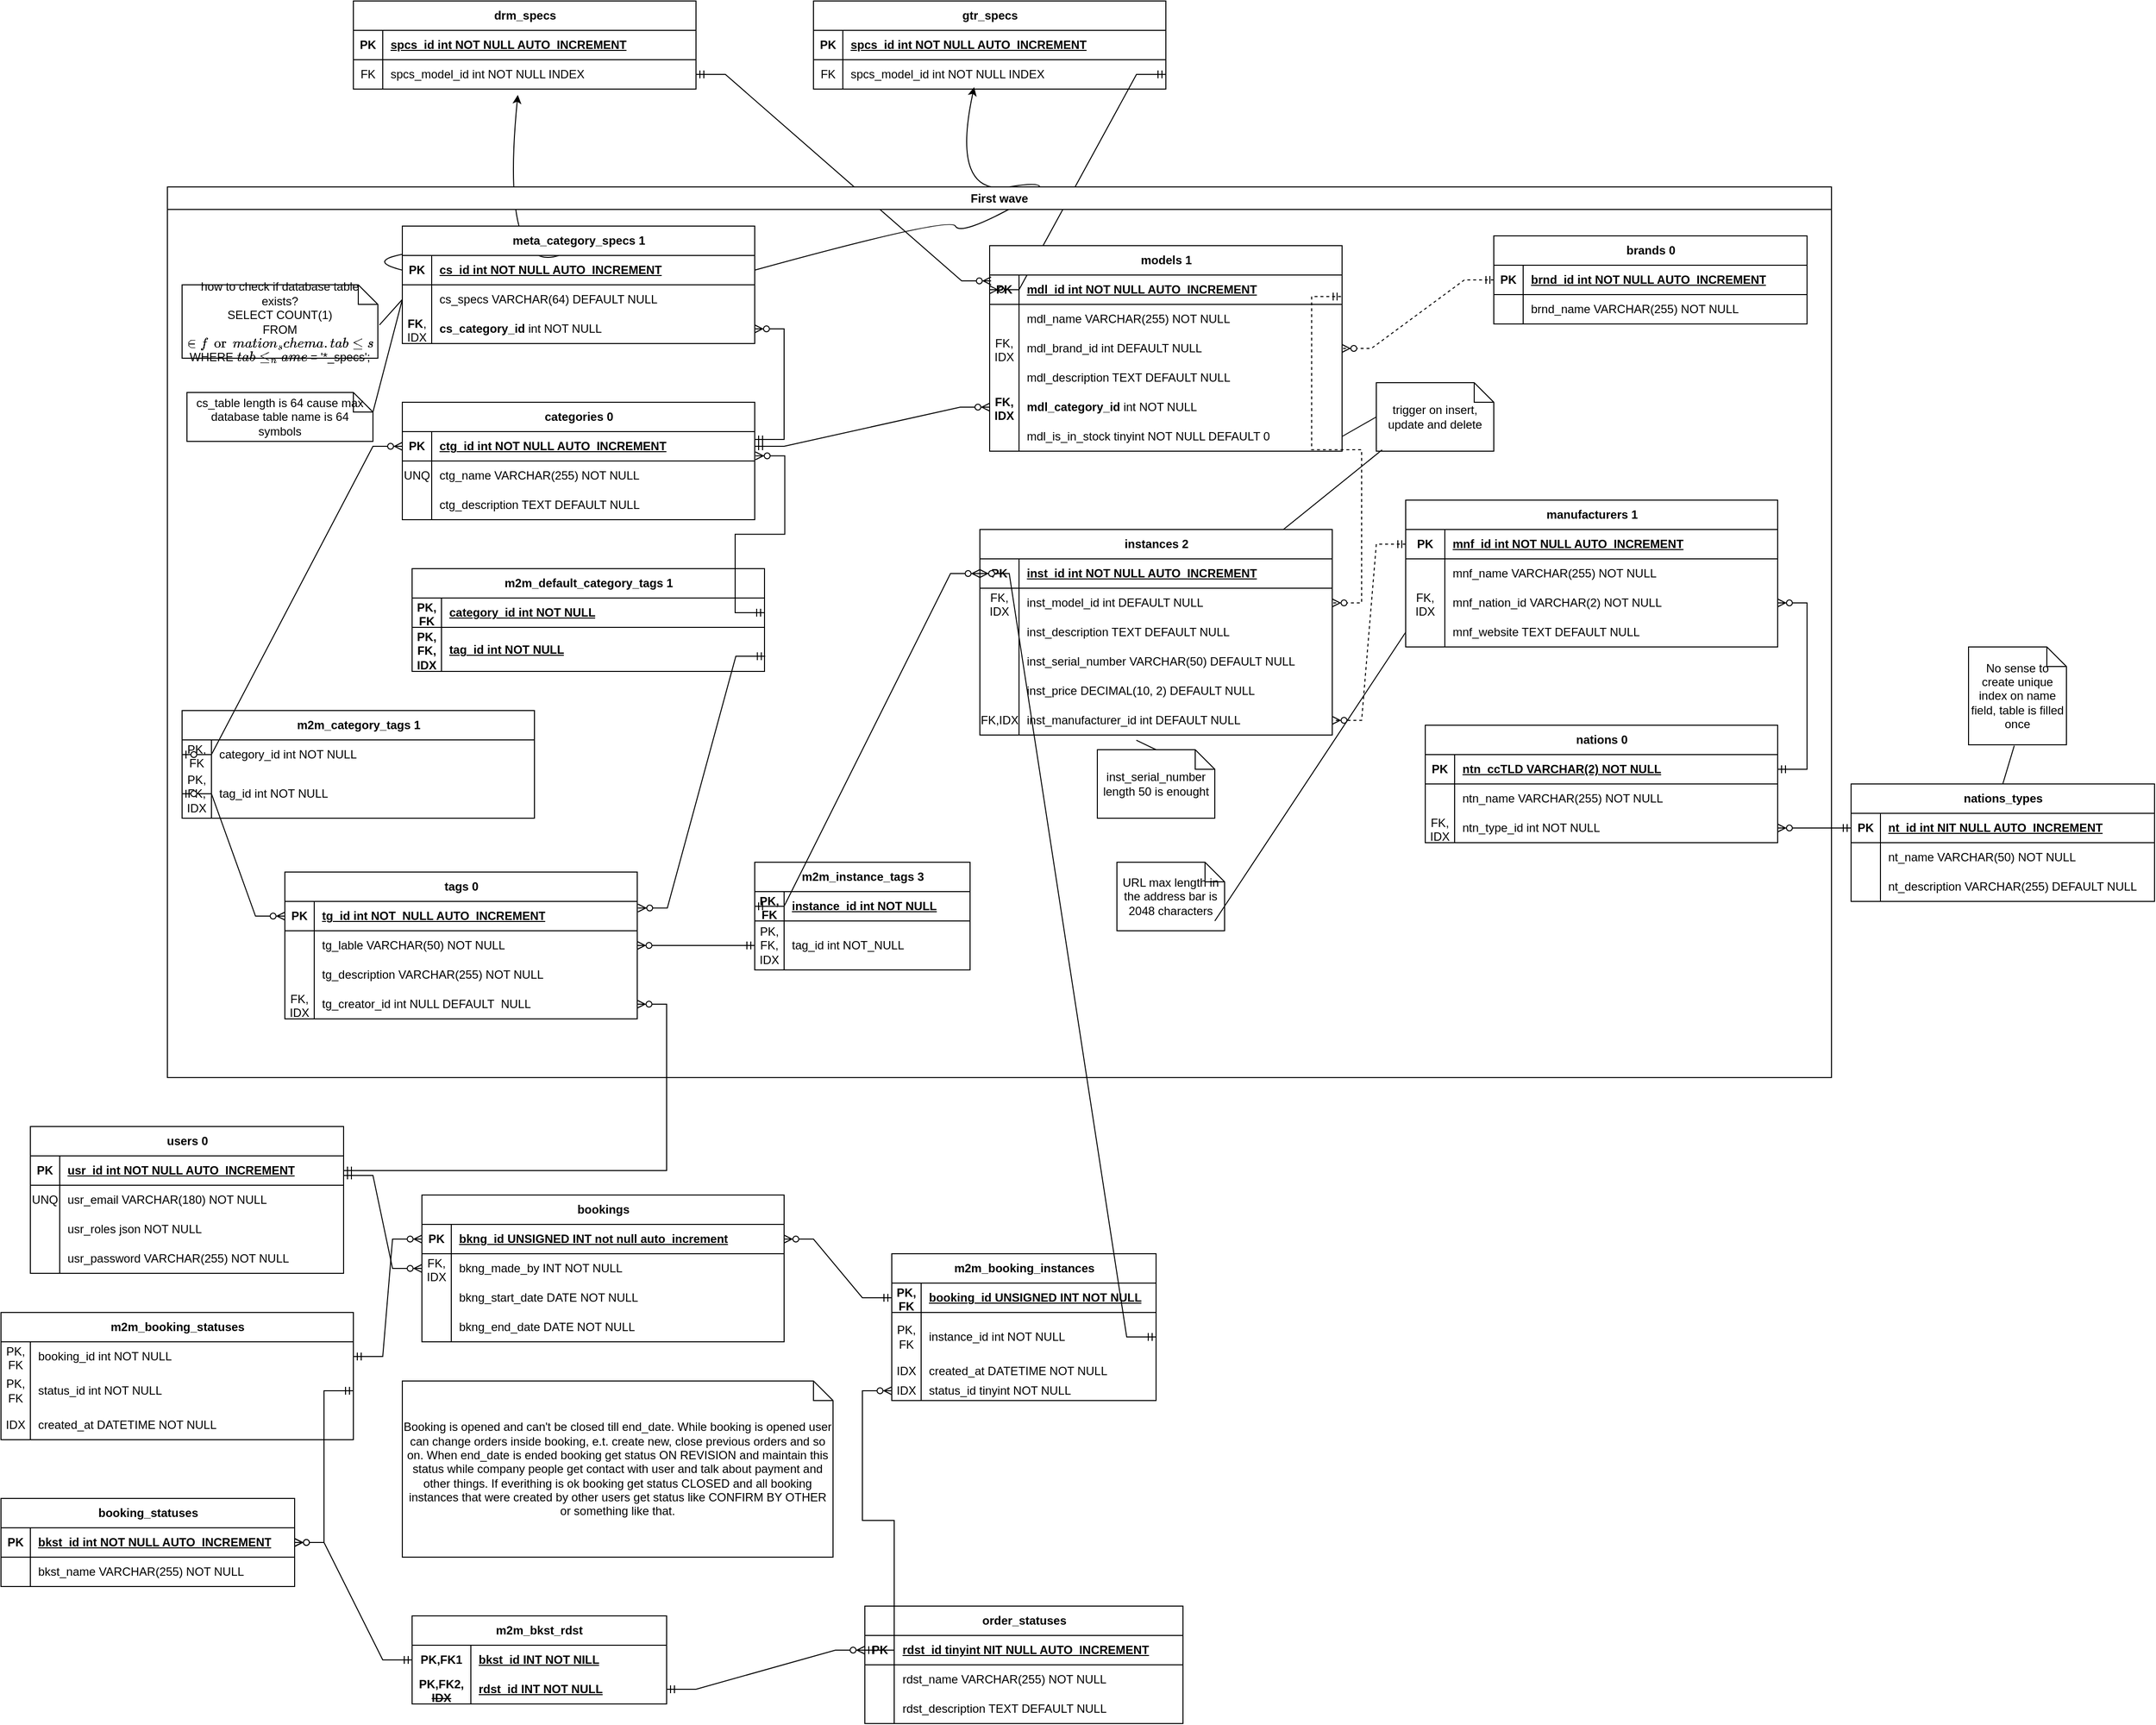 <mxfile version="24.0.7" type="github">
  <diagram id="R2lEEEUBdFMjLlhIrx00" name="Page-1">
    <mxGraphModel dx="3134" dy="1859" grid="1" gridSize="10" guides="1" tooltips="1" connect="1" arrows="1" fold="1" page="1" pageScale="1" pageWidth="850" pageHeight="1100" math="0" shadow="0" extFonts="Permanent Marker^https://fonts.googleapis.com/css?family=Permanent+Marker">
      <root>
        <mxCell id="0" />
        <mxCell id="1" parent="0" />
        <mxCell id="geHbLHgJnNoxSJYk0Jwc-87" value="drm_specs" style="shape=table;startSize=30;container=1;collapsible=1;childLayout=tableLayout;fixedRows=1;rowLines=0;fontStyle=1;align=center;resizeLast=1;html=1;" parent="1" vertex="1">
          <mxGeometry x="-650" y="-110" width="350" height="90" as="geometry" />
        </mxCell>
        <mxCell id="geHbLHgJnNoxSJYk0Jwc-88" value="" style="shape=tableRow;horizontal=0;startSize=0;swimlaneHead=0;swimlaneBody=0;fillColor=none;collapsible=0;dropTarget=0;points=[[0,0.5],[1,0.5]];portConstraint=eastwest;top=0;left=0;right=0;bottom=1;" parent="geHbLHgJnNoxSJYk0Jwc-87" vertex="1">
          <mxGeometry y="30" width="350" height="30" as="geometry" />
        </mxCell>
        <mxCell id="geHbLHgJnNoxSJYk0Jwc-89" value="PK" style="shape=partialRectangle;connectable=0;fillColor=none;top=0;left=0;bottom=0;right=0;fontStyle=1;overflow=hidden;whiteSpace=wrap;html=1;" parent="geHbLHgJnNoxSJYk0Jwc-88" vertex="1">
          <mxGeometry width="30" height="30" as="geometry">
            <mxRectangle width="30" height="30" as="alternateBounds" />
          </mxGeometry>
        </mxCell>
        <mxCell id="geHbLHgJnNoxSJYk0Jwc-90" value="spcs_id int NOT NULL AUTO_INCREMENT" style="shape=partialRectangle;connectable=0;fillColor=none;top=0;left=0;bottom=0;right=0;align=left;spacingLeft=6;fontStyle=5;overflow=hidden;whiteSpace=wrap;html=1;" parent="geHbLHgJnNoxSJYk0Jwc-88" vertex="1">
          <mxGeometry x="30" width="320" height="30" as="geometry">
            <mxRectangle width="320" height="30" as="alternateBounds" />
          </mxGeometry>
        </mxCell>
        <mxCell id="geHbLHgJnNoxSJYk0Jwc-91" value="" style="shape=tableRow;horizontal=0;startSize=0;swimlaneHead=0;swimlaneBody=0;fillColor=none;collapsible=0;dropTarget=0;points=[[0,0.5],[1,0.5]];portConstraint=eastwest;top=0;left=0;right=0;bottom=0;" parent="geHbLHgJnNoxSJYk0Jwc-87" vertex="1">
          <mxGeometry y="60" width="350" height="30" as="geometry" />
        </mxCell>
        <mxCell id="geHbLHgJnNoxSJYk0Jwc-92" value="FK" style="shape=partialRectangle;connectable=0;fillColor=none;top=0;left=0;bottom=0;right=0;editable=1;overflow=hidden;whiteSpace=wrap;html=1;" parent="geHbLHgJnNoxSJYk0Jwc-91" vertex="1">
          <mxGeometry width="30" height="30" as="geometry">
            <mxRectangle width="30" height="30" as="alternateBounds" />
          </mxGeometry>
        </mxCell>
        <mxCell id="geHbLHgJnNoxSJYk0Jwc-93" value="spcs_model_id int NOT NULL INDEX" style="shape=partialRectangle;connectable=0;fillColor=none;top=0;left=0;bottom=0;right=0;align=left;spacingLeft=6;overflow=hidden;whiteSpace=wrap;html=1;" parent="geHbLHgJnNoxSJYk0Jwc-91" vertex="1">
          <mxGeometry x="30" width="320" height="30" as="geometry">
            <mxRectangle width="320" height="30" as="alternateBounds" />
          </mxGeometry>
        </mxCell>
        <mxCell id="geHbLHgJnNoxSJYk0Jwc-207" value="gtr_specs" style="shape=table;startSize=30;container=1;collapsible=1;childLayout=tableLayout;fixedRows=1;rowLines=0;fontStyle=1;align=center;resizeLast=1;html=1;" parent="1" vertex="1">
          <mxGeometry x="-180" y="-110" width="360" height="90" as="geometry" />
        </mxCell>
        <mxCell id="geHbLHgJnNoxSJYk0Jwc-208" value="" style="shape=tableRow;horizontal=0;startSize=0;swimlaneHead=0;swimlaneBody=0;fillColor=none;collapsible=0;dropTarget=0;points=[[0,0.5],[1,0.5]];portConstraint=eastwest;top=0;left=0;right=0;bottom=1;" parent="geHbLHgJnNoxSJYk0Jwc-207" vertex="1">
          <mxGeometry y="30" width="360" height="30" as="geometry" />
        </mxCell>
        <mxCell id="geHbLHgJnNoxSJYk0Jwc-209" value="PK" style="shape=partialRectangle;connectable=0;fillColor=none;top=0;left=0;bottom=0;right=0;fontStyle=1;overflow=hidden;whiteSpace=wrap;html=1;" parent="geHbLHgJnNoxSJYk0Jwc-208" vertex="1">
          <mxGeometry width="30" height="30" as="geometry">
            <mxRectangle width="30" height="30" as="alternateBounds" />
          </mxGeometry>
        </mxCell>
        <mxCell id="geHbLHgJnNoxSJYk0Jwc-210" value="spcs_id int NOT NULL AUTO_INCREMENT" style="shape=partialRectangle;connectable=0;fillColor=none;top=0;left=0;bottom=0;right=0;align=left;spacingLeft=6;fontStyle=5;overflow=hidden;whiteSpace=wrap;html=1;" parent="geHbLHgJnNoxSJYk0Jwc-208" vertex="1">
          <mxGeometry x="30" width="330" height="30" as="geometry">
            <mxRectangle width="330" height="30" as="alternateBounds" />
          </mxGeometry>
        </mxCell>
        <mxCell id="geHbLHgJnNoxSJYk0Jwc-211" value="" style="shape=tableRow;horizontal=0;startSize=0;swimlaneHead=0;swimlaneBody=0;fillColor=none;collapsible=0;dropTarget=0;points=[[0,0.5],[1,0.5]];portConstraint=eastwest;top=0;left=0;right=0;bottom=0;" parent="geHbLHgJnNoxSJYk0Jwc-207" vertex="1">
          <mxGeometry y="60" width="360" height="30" as="geometry" />
        </mxCell>
        <mxCell id="geHbLHgJnNoxSJYk0Jwc-212" value="FK" style="shape=partialRectangle;connectable=0;fillColor=none;top=0;left=0;bottom=0;right=0;editable=1;overflow=hidden;whiteSpace=wrap;html=1;" parent="geHbLHgJnNoxSJYk0Jwc-211" vertex="1">
          <mxGeometry width="30" height="30" as="geometry">
            <mxRectangle width="30" height="30" as="alternateBounds" />
          </mxGeometry>
        </mxCell>
        <mxCell id="geHbLHgJnNoxSJYk0Jwc-213" value="spcs_model_id int NOT NULL INDEX" style="shape=partialRectangle;connectable=0;fillColor=none;top=0;left=0;bottom=0;right=0;align=left;spacingLeft=6;overflow=hidden;whiteSpace=wrap;html=1;" parent="geHbLHgJnNoxSJYk0Jwc-211" vertex="1">
          <mxGeometry x="30" width="330" height="30" as="geometry">
            <mxRectangle width="330" height="30" as="alternateBounds" />
          </mxGeometry>
        </mxCell>
        <mxCell id="geHbLHgJnNoxSJYk0Jwc-226" value="" style="edgeStyle=entityRelationEdgeStyle;fontSize=12;html=1;endArrow=ERzeroToMany;startArrow=ERmandOne;rounded=0;exitX=1;exitY=0.5;exitDx=0;exitDy=0;entryX=0;entryY=0.5;entryDx=0;entryDy=0;" parent="1" source="geHbLHgJnNoxSJYk0Jwc-211" target="uTU5A2QFwylP1xqzKWEk-15" edge="1">
          <mxGeometry width="100" height="100" relative="1" as="geometry">
            <mxPoint x="-70" y="100" as="sourcePoint" />
            <mxPoint x="40" y="280" as="targetPoint" />
          </mxGeometry>
        </mxCell>
        <mxCell id="geHbLHgJnNoxSJYk0Jwc-264" value="" style="curved=1;endArrow=classic;html=1;rounded=0;entryX=0.48;entryY=1.2;entryDx=0;entryDy=0;entryPerimeter=0;exitX=0;exitY=0.5;exitDx=0;exitDy=0;" parent="1" source="geHbLHgJnNoxSJYk0Jwc-181" target="geHbLHgJnNoxSJYk0Jwc-91" edge="1">
          <mxGeometry width="50" height="50" relative="1" as="geometry">
            <mxPoint x="-300" y="300" as="sourcePoint" />
            <mxPoint x="-250" y="250" as="targetPoint" />
            <Array as="points">
              <mxPoint x="-660" y="150" />
              <mxPoint x="-380" y="130" />
              <mxPoint x="-500" y="170" />
            </Array>
          </mxGeometry>
        </mxCell>
        <mxCell id="geHbLHgJnNoxSJYk0Jwc-269" value="" style="curved=1;endArrow=classic;html=1;rounded=0;entryX=0.456;entryY=0.933;entryDx=0;entryDy=0;entryPerimeter=0;exitX=1;exitY=0.5;exitDx=0;exitDy=0;" parent="1" source="geHbLHgJnNoxSJYk0Jwc-181" target="geHbLHgJnNoxSJYk0Jwc-211" edge="1">
          <mxGeometry width="50" height="50" relative="1" as="geometry">
            <mxPoint x="-300" y="300" as="sourcePoint" />
            <mxPoint x="-250" y="250" as="targetPoint" />
            <Array as="points">
              <mxPoint x="-40" y="110" />
              <mxPoint x="-30" y="130" />
              <mxPoint x="80" y="70" />
              <mxPoint x="-40" y="90" />
            </Array>
          </mxGeometry>
        </mxCell>
        <mxCell id="geHbLHgJnNoxSJYk0Jwc-284" value="" style="edgeStyle=entityRelationEdgeStyle;fontSize=12;html=1;endArrow=ERzeroToMany;startArrow=ERmandOne;rounded=0;exitX=1;exitY=0.5;exitDx=0;exitDy=0;entryX=0.004;entryY=0.2;entryDx=0;entryDy=0;entryPerimeter=0;" parent="1" source="geHbLHgJnNoxSJYk0Jwc-91" target="uTU5A2QFwylP1xqzKWEk-15" edge="1">
          <mxGeometry width="100" height="100" relative="1" as="geometry">
            <mxPoint x="-500" y="430" as="sourcePoint" />
            <mxPoint x="40" y="220" as="targetPoint" />
            <Array as="points">
              <mxPoint x="-420" y="130" />
            </Array>
          </mxGeometry>
        </mxCell>
        <mxCell id="1ab6jVdE0hVZrRfoOXO--7" value="users 0" style="shape=table;startSize=30;container=1;collapsible=1;childLayout=tableLayout;fixedRows=1;rowLines=0;fontStyle=1;align=center;resizeLast=1;html=1;" parent="1" vertex="1">
          <mxGeometry x="-980" y="1040" width="320" height="150" as="geometry" />
        </mxCell>
        <mxCell id="1ab6jVdE0hVZrRfoOXO--8" value="" style="shape=tableRow;horizontal=0;startSize=0;swimlaneHead=0;swimlaneBody=0;fillColor=none;collapsible=0;dropTarget=0;points=[[0,0.5],[1,0.5]];portConstraint=eastwest;top=0;left=0;right=0;bottom=1;" parent="1ab6jVdE0hVZrRfoOXO--7" vertex="1">
          <mxGeometry y="30" width="320" height="30" as="geometry" />
        </mxCell>
        <mxCell id="1ab6jVdE0hVZrRfoOXO--9" value="PK" style="shape=partialRectangle;connectable=0;fillColor=none;top=0;left=0;bottom=0;right=0;fontStyle=1;overflow=hidden;whiteSpace=wrap;html=1;" parent="1ab6jVdE0hVZrRfoOXO--8" vertex="1">
          <mxGeometry width="30" height="30" as="geometry">
            <mxRectangle width="30" height="30" as="alternateBounds" />
          </mxGeometry>
        </mxCell>
        <mxCell id="1ab6jVdE0hVZrRfoOXO--10" value="usr_id int NOT NULL AUTO_INCREMENT" style="shape=partialRectangle;connectable=0;fillColor=none;top=0;left=0;bottom=0;right=0;align=left;spacingLeft=6;fontStyle=5;overflow=hidden;whiteSpace=wrap;html=1;" parent="1ab6jVdE0hVZrRfoOXO--8" vertex="1">
          <mxGeometry x="30" width="290" height="30" as="geometry">
            <mxRectangle width="290" height="30" as="alternateBounds" />
          </mxGeometry>
        </mxCell>
        <mxCell id="1ab6jVdE0hVZrRfoOXO--11" value="" style="shape=tableRow;horizontal=0;startSize=0;swimlaneHead=0;swimlaneBody=0;fillColor=none;collapsible=0;dropTarget=0;points=[[0,0.5],[1,0.5]];portConstraint=eastwest;top=0;left=0;right=0;bottom=0;" parent="1ab6jVdE0hVZrRfoOXO--7" vertex="1">
          <mxGeometry y="60" width="320" height="30" as="geometry" />
        </mxCell>
        <mxCell id="1ab6jVdE0hVZrRfoOXO--12" value="UNQ" style="shape=partialRectangle;connectable=0;fillColor=none;top=0;left=0;bottom=0;right=0;editable=1;overflow=hidden;whiteSpace=wrap;html=1;" parent="1ab6jVdE0hVZrRfoOXO--11" vertex="1">
          <mxGeometry width="30" height="30" as="geometry">
            <mxRectangle width="30" height="30" as="alternateBounds" />
          </mxGeometry>
        </mxCell>
        <mxCell id="1ab6jVdE0hVZrRfoOXO--13" value="usr_email VARCHAR(180) NOT NULL " style="shape=partialRectangle;connectable=0;fillColor=none;top=0;left=0;bottom=0;right=0;align=left;spacingLeft=6;overflow=hidden;whiteSpace=wrap;html=1;" parent="1ab6jVdE0hVZrRfoOXO--11" vertex="1">
          <mxGeometry x="30" width="290" height="30" as="geometry">
            <mxRectangle width="290" height="30" as="alternateBounds" />
          </mxGeometry>
        </mxCell>
        <mxCell id="pkbd_QNKs5X7gekgYpj1-10" value="" style="shape=tableRow;horizontal=0;startSize=0;swimlaneHead=0;swimlaneBody=0;fillColor=none;collapsible=0;dropTarget=0;points=[[0,0.5],[1,0.5]];portConstraint=eastwest;top=0;left=0;right=0;bottom=0;" parent="1ab6jVdE0hVZrRfoOXO--7" vertex="1">
          <mxGeometry y="90" width="320" height="30" as="geometry" />
        </mxCell>
        <mxCell id="pkbd_QNKs5X7gekgYpj1-11" value="" style="shape=partialRectangle;connectable=0;fillColor=none;top=0;left=0;bottom=0;right=0;editable=1;overflow=hidden;whiteSpace=wrap;html=1;" parent="pkbd_QNKs5X7gekgYpj1-10" vertex="1">
          <mxGeometry width="30" height="30" as="geometry">
            <mxRectangle width="30" height="30" as="alternateBounds" />
          </mxGeometry>
        </mxCell>
        <mxCell id="pkbd_QNKs5X7gekgYpj1-12" value="usr_roles json NOT NULL " style="shape=partialRectangle;connectable=0;fillColor=none;top=0;left=0;bottom=0;right=0;align=left;spacingLeft=6;overflow=hidden;whiteSpace=wrap;html=1;" parent="pkbd_QNKs5X7gekgYpj1-10" vertex="1">
          <mxGeometry x="30" width="290" height="30" as="geometry">
            <mxRectangle width="290" height="30" as="alternateBounds" />
          </mxGeometry>
        </mxCell>
        <mxCell id="pkbd_QNKs5X7gekgYpj1-13" value="" style="shape=tableRow;horizontal=0;startSize=0;swimlaneHead=0;swimlaneBody=0;fillColor=none;collapsible=0;dropTarget=0;points=[[0,0.5],[1,0.5]];portConstraint=eastwest;top=0;left=0;right=0;bottom=0;" parent="1ab6jVdE0hVZrRfoOXO--7" vertex="1">
          <mxGeometry y="120" width="320" height="30" as="geometry" />
        </mxCell>
        <mxCell id="pkbd_QNKs5X7gekgYpj1-14" value="" style="shape=partialRectangle;connectable=0;fillColor=none;top=0;left=0;bottom=0;right=0;editable=1;overflow=hidden;whiteSpace=wrap;html=1;" parent="pkbd_QNKs5X7gekgYpj1-13" vertex="1">
          <mxGeometry width="30" height="30" as="geometry">
            <mxRectangle width="30" height="30" as="alternateBounds" />
          </mxGeometry>
        </mxCell>
        <mxCell id="pkbd_QNKs5X7gekgYpj1-15" value="usr_password VARCHAR(255) NOT NULL " style="shape=partialRectangle;connectable=0;fillColor=none;top=0;left=0;bottom=0;right=0;align=left;spacingLeft=6;overflow=hidden;whiteSpace=wrap;html=1;" parent="pkbd_QNKs5X7gekgYpj1-13" vertex="1">
          <mxGeometry x="30" width="290" height="30" as="geometry">
            <mxRectangle width="290" height="30" as="alternateBounds" />
          </mxGeometry>
        </mxCell>
        <mxCell id="1ab6jVdE0hVZrRfoOXO--23" value="" style="edgeStyle=entityRelationEdgeStyle;fontSize=12;html=1;endArrow=ERzeroToMany;startArrow=ERmandOne;rounded=0;exitX=1;exitY=0.5;exitDx=0;exitDy=0;" parent="1" source="1ab6jVdE0hVZrRfoOXO--8" target="1ab6jVdE0hVZrRfoOXO--20" edge="1">
          <mxGeometry width="100" height="100" relative="1" as="geometry">
            <mxPoint x="-320" y="750" as="sourcePoint" />
            <mxPoint x="-220" y="650" as="targetPoint" />
            <Array as="points">
              <mxPoint x="-740" y="990" />
            </Array>
          </mxGeometry>
        </mxCell>
        <mxCell id="A4IJiEHoLnzKlmpq4-gW-2" value="First wave" style="swimlane;whiteSpace=wrap;html=1;" parent="1" vertex="1">
          <mxGeometry x="-840" y="80" width="1700" height="910" as="geometry" />
        </mxCell>
        <mxCell id="geHbLHgJnNoxSJYk0Jwc-108" value="instances 2" style="shape=table;startSize=30;container=1;collapsible=1;childLayout=tableLayout;fixedRows=1;rowLines=0;fontStyle=1;align=center;resizeLast=1;html=1;" parent="A4IJiEHoLnzKlmpq4-gW-2" vertex="1">
          <mxGeometry x="830" y="350" width="360" height="210" as="geometry" />
        </mxCell>
        <mxCell id="geHbLHgJnNoxSJYk0Jwc-109" value="" style="shape=tableRow;horizontal=0;startSize=0;swimlaneHead=0;swimlaneBody=0;fillColor=none;collapsible=0;dropTarget=0;points=[[0,0.5],[1,0.5]];portConstraint=eastwest;top=0;left=0;right=0;bottom=1;" parent="geHbLHgJnNoxSJYk0Jwc-108" vertex="1">
          <mxGeometry y="30" width="360" height="30" as="geometry" />
        </mxCell>
        <mxCell id="geHbLHgJnNoxSJYk0Jwc-110" value="PK" style="shape=partialRectangle;connectable=0;fillColor=none;top=0;left=0;bottom=0;right=0;fontStyle=1;overflow=hidden;whiteSpace=wrap;html=1;" parent="geHbLHgJnNoxSJYk0Jwc-109" vertex="1">
          <mxGeometry width="40" height="30" as="geometry">
            <mxRectangle width="40" height="30" as="alternateBounds" />
          </mxGeometry>
        </mxCell>
        <mxCell id="geHbLHgJnNoxSJYk0Jwc-111" value="inst_id int NOT NULL AUTO_INCREMENT" style="shape=partialRectangle;connectable=0;fillColor=none;top=0;left=0;bottom=0;right=0;align=left;spacingLeft=6;fontStyle=5;overflow=hidden;whiteSpace=wrap;html=1;" parent="geHbLHgJnNoxSJYk0Jwc-109" vertex="1">
          <mxGeometry x="40" width="320" height="30" as="geometry">
            <mxRectangle width="320" height="30" as="alternateBounds" />
          </mxGeometry>
        </mxCell>
        <mxCell id="geHbLHgJnNoxSJYk0Jwc-112" value="" style="shape=tableRow;horizontal=0;startSize=0;swimlaneHead=0;swimlaneBody=0;fillColor=none;collapsible=0;dropTarget=0;points=[[0,0.5],[1,0.5]];portConstraint=eastwest;top=0;left=0;right=0;bottom=0;" parent="geHbLHgJnNoxSJYk0Jwc-108" vertex="1">
          <mxGeometry y="60" width="360" height="30" as="geometry" />
        </mxCell>
        <mxCell id="geHbLHgJnNoxSJYk0Jwc-113" value="FK, IDX" style="shape=partialRectangle;connectable=0;fillColor=none;top=0;left=0;bottom=0;right=0;editable=1;overflow=hidden;whiteSpace=wrap;html=1;" parent="geHbLHgJnNoxSJYk0Jwc-112" vertex="1">
          <mxGeometry width="40" height="30" as="geometry">
            <mxRectangle width="40" height="30" as="alternateBounds" />
          </mxGeometry>
        </mxCell>
        <mxCell id="geHbLHgJnNoxSJYk0Jwc-114" value="inst_model_id int DEFAULT NULL" style="shape=partialRectangle;connectable=0;fillColor=none;top=0;left=0;bottom=0;right=0;align=left;spacingLeft=6;overflow=hidden;whiteSpace=wrap;html=1;" parent="geHbLHgJnNoxSJYk0Jwc-112" vertex="1">
          <mxGeometry x="40" width="320" height="30" as="geometry">
            <mxRectangle width="320" height="30" as="alternateBounds" />
          </mxGeometry>
        </mxCell>
        <mxCell id="geHbLHgJnNoxSJYk0Jwc-115" value="" style="shape=tableRow;horizontal=0;startSize=0;swimlaneHead=0;swimlaneBody=0;fillColor=none;collapsible=0;dropTarget=0;points=[[0,0.5],[1,0.5]];portConstraint=eastwest;top=0;left=0;right=0;bottom=0;" parent="geHbLHgJnNoxSJYk0Jwc-108" vertex="1">
          <mxGeometry y="90" width="360" height="30" as="geometry" />
        </mxCell>
        <mxCell id="geHbLHgJnNoxSJYk0Jwc-116" value="" style="shape=partialRectangle;connectable=0;fillColor=none;top=0;left=0;bottom=0;right=0;editable=1;overflow=hidden;whiteSpace=wrap;html=1;" parent="geHbLHgJnNoxSJYk0Jwc-115" vertex="1">
          <mxGeometry width="40" height="30" as="geometry">
            <mxRectangle width="40" height="30" as="alternateBounds" />
          </mxGeometry>
        </mxCell>
        <mxCell id="geHbLHgJnNoxSJYk0Jwc-117" value="inst_description TEXT DEFAULT NULL" style="shape=partialRectangle;connectable=0;fillColor=none;top=0;left=0;bottom=0;right=0;align=left;spacingLeft=6;overflow=hidden;whiteSpace=wrap;html=1;" parent="geHbLHgJnNoxSJYk0Jwc-115" vertex="1">
          <mxGeometry x="40" width="320" height="30" as="geometry">
            <mxRectangle width="320" height="30" as="alternateBounds" />
          </mxGeometry>
        </mxCell>
        <mxCell id="geHbLHgJnNoxSJYk0Jwc-126" value="" style="shape=tableRow;horizontal=0;startSize=0;swimlaneHead=0;swimlaneBody=0;fillColor=none;collapsible=0;dropTarget=0;points=[[0,0.5],[1,0.5]];portConstraint=eastwest;top=0;left=0;right=0;bottom=0;" parent="geHbLHgJnNoxSJYk0Jwc-108" vertex="1">
          <mxGeometry y="120" width="360" height="30" as="geometry" />
        </mxCell>
        <mxCell id="geHbLHgJnNoxSJYk0Jwc-127" value="" style="shape=partialRectangle;connectable=0;fillColor=none;top=0;left=0;bottom=0;right=0;editable=1;overflow=hidden;whiteSpace=wrap;html=1;" parent="geHbLHgJnNoxSJYk0Jwc-126" vertex="1">
          <mxGeometry width="40" height="30" as="geometry">
            <mxRectangle width="40" height="30" as="alternateBounds" />
          </mxGeometry>
        </mxCell>
        <mxCell id="geHbLHgJnNoxSJYk0Jwc-128" value="inst_serial_number VARCHAR(50) DEFAULT NULL" style="shape=partialRectangle;connectable=0;fillColor=none;top=0;left=0;bottom=0;right=0;align=left;spacingLeft=6;overflow=hidden;whiteSpace=wrap;html=1;" parent="geHbLHgJnNoxSJYk0Jwc-126" vertex="1">
          <mxGeometry x="40" width="320" height="30" as="geometry">
            <mxRectangle width="320" height="30" as="alternateBounds" />
          </mxGeometry>
        </mxCell>
        <mxCell id="geHbLHgJnNoxSJYk0Jwc-245" value="" style="shape=tableRow;horizontal=0;startSize=0;swimlaneHead=0;swimlaneBody=0;fillColor=none;collapsible=0;dropTarget=0;points=[[0,0.5],[1,0.5]];portConstraint=eastwest;top=0;left=0;right=0;bottom=0;" parent="geHbLHgJnNoxSJYk0Jwc-108" vertex="1">
          <mxGeometry y="150" width="360" height="30" as="geometry" />
        </mxCell>
        <mxCell id="geHbLHgJnNoxSJYk0Jwc-246" value="" style="shape=partialRectangle;connectable=0;fillColor=none;top=0;left=0;bottom=0;right=0;editable=1;overflow=hidden;whiteSpace=wrap;html=1;" parent="geHbLHgJnNoxSJYk0Jwc-245" vertex="1">
          <mxGeometry width="40" height="30" as="geometry">
            <mxRectangle width="40" height="30" as="alternateBounds" />
          </mxGeometry>
        </mxCell>
        <mxCell id="geHbLHgJnNoxSJYk0Jwc-247" value="inst_price DECIMAL(10, 2) DEFAULT NULL" style="shape=partialRectangle;connectable=0;fillColor=none;top=0;left=0;bottom=0;right=0;align=left;spacingLeft=6;overflow=hidden;whiteSpace=wrap;html=1;" parent="geHbLHgJnNoxSJYk0Jwc-245" vertex="1">
          <mxGeometry x="40" width="320" height="30" as="geometry">
            <mxRectangle width="320" height="30" as="alternateBounds" />
          </mxGeometry>
        </mxCell>
        <mxCell id="geHbLHgJnNoxSJYk0Jwc-275" value="" style="shape=tableRow;horizontal=0;startSize=0;swimlaneHead=0;swimlaneBody=0;fillColor=none;collapsible=0;dropTarget=0;points=[[0,0.5],[1,0.5]];portConstraint=eastwest;top=0;left=0;right=0;bottom=0;" parent="geHbLHgJnNoxSJYk0Jwc-108" vertex="1">
          <mxGeometry y="180" width="360" height="30" as="geometry" />
        </mxCell>
        <mxCell id="geHbLHgJnNoxSJYk0Jwc-276" value="FK,IDX" style="shape=partialRectangle;connectable=0;fillColor=none;top=0;left=0;bottom=0;right=0;editable=1;overflow=hidden;whiteSpace=wrap;html=1;" parent="geHbLHgJnNoxSJYk0Jwc-275" vertex="1">
          <mxGeometry width="40" height="30" as="geometry">
            <mxRectangle width="40" height="30" as="alternateBounds" />
          </mxGeometry>
        </mxCell>
        <mxCell id="geHbLHgJnNoxSJYk0Jwc-277" value="inst_manufacturer_id int DEFAULT NULL" style="shape=partialRectangle;connectable=0;fillColor=none;top=0;left=0;bottom=0;right=0;align=left;spacingLeft=6;overflow=hidden;whiteSpace=wrap;html=1;" parent="geHbLHgJnNoxSJYk0Jwc-275" vertex="1">
          <mxGeometry x="40" width="320" height="30" as="geometry">
            <mxRectangle width="320" height="30" as="alternateBounds" />
          </mxGeometry>
        </mxCell>
        <mxCell id="zEMKtuR8H-E7qVrc66Bj-1" value="manufacturers 1" style="shape=table;startSize=30;container=1;collapsible=1;childLayout=tableLayout;fixedRows=1;rowLines=0;fontStyle=1;align=center;resizeLast=1;html=1;" parent="A4IJiEHoLnzKlmpq4-gW-2" vertex="1">
          <mxGeometry x="1265" y="320" width="380" height="150" as="geometry" />
        </mxCell>
        <mxCell id="zEMKtuR8H-E7qVrc66Bj-2" value="" style="shape=tableRow;horizontal=0;startSize=0;swimlaneHead=0;swimlaneBody=0;fillColor=none;collapsible=0;dropTarget=0;points=[[0,0.5],[1,0.5]];portConstraint=eastwest;top=0;left=0;right=0;bottom=1;" parent="zEMKtuR8H-E7qVrc66Bj-1" vertex="1">
          <mxGeometry y="30" width="380" height="30" as="geometry" />
        </mxCell>
        <mxCell id="zEMKtuR8H-E7qVrc66Bj-3" value="PK" style="shape=partialRectangle;connectable=0;fillColor=none;top=0;left=0;bottom=0;right=0;fontStyle=1;overflow=hidden;whiteSpace=wrap;html=1;" parent="zEMKtuR8H-E7qVrc66Bj-2" vertex="1">
          <mxGeometry width="40" height="30" as="geometry">
            <mxRectangle width="40" height="30" as="alternateBounds" />
          </mxGeometry>
        </mxCell>
        <mxCell id="zEMKtuR8H-E7qVrc66Bj-4" value="mnf_id int NOT NULL AUTO_INCREMENT" style="shape=partialRectangle;connectable=0;fillColor=none;top=0;left=0;bottom=0;right=0;align=left;spacingLeft=6;fontStyle=5;overflow=hidden;whiteSpace=wrap;html=1;" parent="zEMKtuR8H-E7qVrc66Bj-2" vertex="1">
          <mxGeometry x="40" width="340" height="30" as="geometry">
            <mxRectangle width="340" height="30" as="alternateBounds" />
          </mxGeometry>
        </mxCell>
        <mxCell id="zEMKtuR8H-E7qVrc66Bj-5" value="" style="shape=tableRow;horizontal=0;startSize=0;swimlaneHead=0;swimlaneBody=0;fillColor=none;collapsible=0;dropTarget=0;points=[[0,0.5],[1,0.5]];portConstraint=eastwest;top=0;left=0;right=0;bottom=0;" parent="zEMKtuR8H-E7qVrc66Bj-1" vertex="1">
          <mxGeometry y="60" width="380" height="30" as="geometry" />
        </mxCell>
        <mxCell id="zEMKtuR8H-E7qVrc66Bj-6" value="" style="shape=partialRectangle;connectable=0;fillColor=none;top=0;left=0;bottom=0;right=0;editable=1;overflow=hidden;whiteSpace=wrap;html=1;" parent="zEMKtuR8H-E7qVrc66Bj-5" vertex="1">
          <mxGeometry width="40" height="30" as="geometry">
            <mxRectangle width="40" height="30" as="alternateBounds" />
          </mxGeometry>
        </mxCell>
        <mxCell id="zEMKtuR8H-E7qVrc66Bj-7" value="mnf_name VARCHAR(255) NOT NULL" style="shape=partialRectangle;connectable=0;fillColor=none;top=0;left=0;bottom=0;right=0;align=left;spacingLeft=6;overflow=hidden;whiteSpace=wrap;html=1;" parent="zEMKtuR8H-E7qVrc66Bj-5" vertex="1">
          <mxGeometry x="40" width="340" height="30" as="geometry">
            <mxRectangle width="340" height="30" as="alternateBounds" />
          </mxGeometry>
        </mxCell>
        <mxCell id="zEMKtuR8H-E7qVrc66Bj-8" value="" style="shape=tableRow;horizontal=0;startSize=0;swimlaneHead=0;swimlaneBody=0;fillColor=none;collapsible=0;dropTarget=0;points=[[0,0.5],[1,0.5]];portConstraint=eastwest;top=0;left=0;right=0;bottom=0;" parent="zEMKtuR8H-E7qVrc66Bj-1" vertex="1">
          <mxGeometry y="90" width="380" height="30" as="geometry" />
        </mxCell>
        <mxCell id="zEMKtuR8H-E7qVrc66Bj-9" value="FK, IDX" style="shape=partialRectangle;connectable=0;fillColor=none;top=0;left=0;bottom=0;right=0;editable=1;overflow=hidden;whiteSpace=wrap;html=1;" parent="zEMKtuR8H-E7qVrc66Bj-8" vertex="1">
          <mxGeometry width="40" height="30" as="geometry">
            <mxRectangle width="40" height="30" as="alternateBounds" />
          </mxGeometry>
        </mxCell>
        <mxCell id="zEMKtuR8H-E7qVrc66Bj-10" value="mnf_nation_id VARCHAR(2) NOT NULL" style="shape=partialRectangle;connectable=0;fillColor=none;top=0;left=0;bottom=0;right=0;align=left;spacingLeft=6;overflow=hidden;whiteSpace=wrap;html=1;" parent="zEMKtuR8H-E7qVrc66Bj-8" vertex="1">
          <mxGeometry x="40" width="340" height="30" as="geometry">
            <mxRectangle width="340" height="30" as="alternateBounds" />
          </mxGeometry>
        </mxCell>
        <mxCell id="geHbLHgJnNoxSJYk0Jwc-3" value="" style="shape=tableRow;horizontal=0;startSize=0;swimlaneHead=0;swimlaneBody=0;fillColor=none;collapsible=0;dropTarget=0;points=[[0,0.5],[1,0.5]];portConstraint=eastwest;top=0;left=0;right=0;bottom=0;" parent="zEMKtuR8H-E7qVrc66Bj-1" vertex="1">
          <mxGeometry y="120" width="380" height="30" as="geometry" />
        </mxCell>
        <mxCell id="geHbLHgJnNoxSJYk0Jwc-4" value="" style="shape=partialRectangle;connectable=0;fillColor=none;top=0;left=0;bottom=0;right=0;editable=1;overflow=hidden;whiteSpace=wrap;html=1;" parent="geHbLHgJnNoxSJYk0Jwc-3" vertex="1">
          <mxGeometry width="40" height="30" as="geometry">
            <mxRectangle width="40" height="30" as="alternateBounds" />
          </mxGeometry>
        </mxCell>
        <mxCell id="geHbLHgJnNoxSJYk0Jwc-5" value="mnf_website TEXT DEFAULT NULL" style="shape=partialRectangle;connectable=0;fillColor=none;top=0;left=0;bottom=0;right=0;align=left;spacingLeft=6;overflow=hidden;whiteSpace=wrap;html=1;" parent="geHbLHgJnNoxSJYk0Jwc-3" vertex="1">
          <mxGeometry x="40" width="340" height="30" as="geometry">
            <mxRectangle width="340" height="30" as="alternateBounds" />
          </mxGeometry>
        </mxCell>
        <mxCell id="zEMKtuR8H-E7qVrc66Bj-15" value="" style="edgeStyle=entityRelationEdgeStyle;fontSize=12;html=1;endArrow=ERzeroToMany;startArrow=ERmandOne;rounded=0;entryX=1;entryY=0.5;entryDx=0;entryDy=0;dashed=1;" parent="A4IJiEHoLnzKlmpq4-gW-2" source="zEMKtuR8H-E7qVrc66Bj-2" target="geHbLHgJnNoxSJYk0Jwc-275" edge="1">
          <mxGeometry width="100" height="100" relative="1" as="geometry">
            <mxPoint x="1120" y="290" as="sourcePoint" />
            <mxPoint x="1220" y="190" as="targetPoint" />
            <Array as="points">
              <mxPoint x="1170" y="300" />
              <mxPoint x="1120" y="700" />
            </Array>
          </mxGeometry>
        </mxCell>
        <mxCell id="zEMKtuR8H-E7qVrc66Bj-16" value="nations 0" style="shape=table;startSize=30;container=1;collapsible=1;childLayout=tableLayout;fixedRows=1;rowLines=0;fontStyle=1;align=center;resizeLast=1;html=1;" parent="A4IJiEHoLnzKlmpq4-gW-2" vertex="1">
          <mxGeometry x="1285" y="550" width="360" height="120" as="geometry" />
        </mxCell>
        <mxCell id="zEMKtuR8H-E7qVrc66Bj-17" value="" style="shape=tableRow;horizontal=0;startSize=0;swimlaneHead=0;swimlaneBody=0;fillColor=none;collapsible=0;dropTarget=0;points=[[0,0.5],[1,0.5]];portConstraint=eastwest;top=0;left=0;right=0;bottom=1;" parent="zEMKtuR8H-E7qVrc66Bj-16" vertex="1">
          <mxGeometry y="30" width="360" height="30" as="geometry" />
        </mxCell>
        <mxCell id="zEMKtuR8H-E7qVrc66Bj-18" value="PK" style="shape=partialRectangle;connectable=0;fillColor=none;top=0;left=0;bottom=0;right=0;fontStyle=1;overflow=hidden;whiteSpace=wrap;html=1;" parent="zEMKtuR8H-E7qVrc66Bj-17" vertex="1">
          <mxGeometry width="30" height="30" as="geometry">
            <mxRectangle width="30" height="30" as="alternateBounds" />
          </mxGeometry>
        </mxCell>
        <mxCell id="zEMKtuR8H-E7qVrc66Bj-19" value="ntn_ccTLD VARCHAR(2) NOT NULL" style="shape=partialRectangle;connectable=0;fillColor=none;top=0;left=0;bottom=0;right=0;align=left;spacingLeft=6;fontStyle=5;overflow=hidden;whiteSpace=wrap;html=1;" parent="zEMKtuR8H-E7qVrc66Bj-17" vertex="1">
          <mxGeometry x="30" width="330" height="30" as="geometry">
            <mxRectangle width="330" height="30" as="alternateBounds" />
          </mxGeometry>
        </mxCell>
        <mxCell id="zEMKtuR8H-E7qVrc66Bj-20" value="" style="shape=tableRow;horizontal=0;startSize=0;swimlaneHead=0;swimlaneBody=0;fillColor=none;collapsible=0;dropTarget=0;points=[[0,0.5],[1,0.5]];portConstraint=eastwest;top=0;left=0;right=0;bottom=0;" parent="zEMKtuR8H-E7qVrc66Bj-16" vertex="1">
          <mxGeometry y="60" width="360" height="30" as="geometry" />
        </mxCell>
        <mxCell id="zEMKtuR8H-E7qVrc66Bj-21" value="" style="shape=partialRectangle;connectable=0;fillColor=none;top=0;left=0;bottom=0;right=0;editable=1;overflow=hidden;whiteSpace=wrap;html=1;" parent="zEMKtuR8H-E7qVrc66Bj-20" vertex="1">
          <mxGeometry width="30" height="30" as="geometry">
            <mxRectangle width="30" height="30" as="alternateBounds" />
          </mxGeometry>
        </mxCell>
        <mxCell id="zEMKtuR8H-E7qVrc66Bj-22" value="ntn_name VARCHAR(255) NOT NULL" style="shape=partialRectangle;connectable=0;fillColor=none;top=0;left=0;bottom=0;right=0;align=left;spacingLeft=6;overflow=hidden;whiteSpace=wrap;html=1;" parent="zEMKtuR8H-E7qVrc66Bj-20" vertex="1">
          <mxGeometry x="30" width="330" height="30" as="geometry">
            <mxRectangle width="330" height="30" as="alternateBounds" />
          </mxGeometry>
        </mxCell>
        <mxCell id="geHbLHgJnNoxSJYk0Jwc-6" value="" style="shape=tableRow;horizontal=0;startSize=0;swimlaneHead=0;swimlaneBody=0;fillColor=none;collapsible=0;dropTarget=0;points=[[0,0.5],[1,0.5]];portConstraint=eastwest;top=0;left=0;right=0;bottom=0;" parent="zEMKtuR8H-E7qVrc66Bj-16" vertex="1">
          <mxGeometry y="90" width="360" height="30" as="geometry" />
        </mxCell>
        <mxCell id="geHbLHgJnNoxSJYk0Jwc-7" value="FK, IDX" style="shape=partialRectangle;connectable=0;fillColor=none;top=0;left=0;bottom=0;right=0;editable=1;overflow=hidden;whiteSpace=wrap;html=1;" parent="geHbLHgJnNoxSJYk0Jwc-6" vertex="1">
          <mxGeometry width="30" height="30" as="geometry">
            <mxRectangle width="30" height="30" as="alternateBounds" />
          </mxGeometry>
        </mxCell>
        <mxCell id="geHbLHgJnNoxSJYk0Jwc-8" value="ntn_type_id int NOT NULL" style="shape=partialRectangle;connectable=0;fillColor=none;top=0;left=0;bottom=0;right=0;align=left;spacingLeft=6;overflow=hidden;whiteSpace=wrap;html=1;" parent="geHbLHgJnNoxSJYk0Jwc-6" vertex="1">
          <mxGeometry x="30" width="330" height="30" as="geometry">
            <mxRectangle width="330" height="30" as="alternateBounds" />
          </mxGeometry>
        </mxCell>
        <mxCell id="geHbLHgJnNoxSJYk0Jwc-2" value="" style="edgeStyle=entityRelationEdgeStyle;fontSize=12;html=1;endArrow=ERzeroToMany;startArrow=ERmandOne;rounded=0;" parent="A4IJiEHoLnzKlmpq4-gW-2" source="zEMKtuR8H-E7qVrc66Bj-17" target="zEMKtuR8H-E7qVrc66Bj-8" edge="1">
          <mxGeometry width="100" height="100" relative="1" as="geometry">
            <mxPoint x="1245" y="830" as="sourcePoint" />
            <mxPoint x="1445" y="890" as="targetPoint" />
          </mxGeometry>
        </mxCell>
        <mxCell id="geHbLHgJnNoxSJYk0Jwc-290" value="URL max length in the address bar is 2048 characters" style="shape=note;size=20;whiteSpace=wrap;html=1;" parent="A4IJiEHoLnzKlmpq4-gW-2" vertex="1">
          <mxGeometry x="970" y="690" width="110" height="70" as="geometry" />
        </mxCell>
        <mxCell id="geHbLHgJnNoxSJYk0Jwc-291" value="" style="endArrow=none;html=1;rounded=0;exitX=0;exitY=0;exitDx=100;exitDy=60;exitPerimeter=0;entryX=0;entryY=0.5;entryDx=0;entryDy=0;" parent="A4IJiEHoLnzKlmpq4-gW-2" source="geHbLHgJnNoxSJYk0Jwc-290" target="geHbLHgJnNoxSJYk0Jwc-3" edge="1">
          <mxGeometry relative="1" as="geometry">
            <mxPoint x="1100" y="860" as="sourcePoint" />
            <mxPoint x="1260" y="860" as="targetPoint" />
          </mxGeometry>
        </mxCell>
        <mxCell id="uTU5A2QFwylP1xqzKWEk-14" value="models 1" style="shape=table;startSize=30;container=1;collapsible=1;childLayout=tableLayout;fixedRows=1;rowLines=0;fontStyle=1;align=center;resizeLast=1;html=1;" parent="A4IJiEHoLnzKlmpq4-gW-2" vertex="1">
          <mxGeometry x="840" y="60" width="360" height="210" as="geometry" />
        </mxCell>
        <mxCell id="uTU5A2QFwylP1xqzKWEk-15" value="" style="shape=tableRow;horizontal=0;startSize=0;swimlaneHead=0;swimlaneBody=0;fillColor=none;collapsible=0;dropTarget=0;points=[[0,0.5],[1,0.5]];portConstraint=eastwest;top=0;left=0;right=0;bottom=1;" parent="uTU5A2QFwylP1xqzKWEk-14" vertex="1">
          <mxGeometry y="30" width="360" height="30" as="geometry" />
        </mxCell>
        <mxCell id="uTU5A2QFwylP1xqzKWEk-16" value="PK" style="shape=partialRectangle;connectable=0;fillColor=none;top=0;left=0;bottom=0;right=0;fontStyle=1;overflow=hidden;whiteSpace=wrap;html=1;" parent="uTU5A2QFwylP1xqzKWEk-15" vertex="1">
          <mxGeometry width="30" height="30" as="geometry">
            <mxRectangle width="30" height="30" as="alternateBounds" />
          </mxGeometry>
        </mxCell>
        <mxCell id="uTU5A2QFwylP1xqzKWEk-17" value="mdl_id int NOT NULL AUTO_INCREMENT" style="shape=partialRectangle;connectable=0;fillColor=none;top=0;left=0;bottom=0;right=0;align=left;spacingLeft=6;fontStyle=5;overflow=hidden;whiteSpace=wrap;html=1;" parent="uTU5A2QFwylP1xqzKWEk-15" vertex="1">
          <mxGeometry x="30" width="330" height="30" as="geometry">
            <mxRectangle width="330" height="30" as="alternateBounds" />
          </mxGeometry>
        </mxCell>
        <mxCell id="uTU5A2QFwylP1xqzKWEk-18" value="" style="shape=tableRow;horizontal=0;startSize=0;swimlaneHead=0;swimlaneBody=0;fillColor=none;collapsible=0;dropTarget=0;points=[[0,0.5],[1,0.5]];portConstraint=eastwest;top=0;left=0;right=0;bottom=0;" parent="uTU5A2QFwylP1xqzKWEk-14" vertex="1">
          <mxGeometry y="60" width="360" height="30" as="geometry" />
        </mxCell>
        <mxCell id="uTU5A2QFwylP1xqzKWEk-19" value="" style="shape=partialRectangle;connectable=0;fillColor=none;top=0;left=0;bottom=0;right=0;editable=1;overflow=hidden;whiteSpace=wrap;html=1;" parent="uTU5A2QFwylP1xqzKWEk-18" vertex="1">
          <mxGeometry width="30" height="30" as="geometry">
            <mxRectangle width="30" height="30" as="alternateBounds" />
          </mxGeometry>
        </mxCell>
        <mxCell id="uTU5A2QFwylP1xqzKWEk-20" value="mdl_name VARCHAR(255) NOT NULL" style="shape=partialRectangle;connectable=0;fillColor=none;top=0;left=0;bottom=0;right=0;align=left;spacingLeft=6;overflow=hidden;whiteSpace=wrap;html=1;" parent="uTU5A2QFwylP1xqzKWEk-18" vertex="1">
          <mxGeometry x="30" width="330" height="30" as="geometry">
            <mxRectangle width="330" height="30" as="alternateBounds" />
          </mxGeometry>
        </mxCell>
        <mxCell id="uTU5A2QFwylP1xqzKWEk-21" value="" style="shape=tableRow;horizontal=0;startSize=0;swimlaneHead=0;swimlaneBody=0;fillColor=none;collapsible=0;dropTarget=0;points=[[0,0.5],[1,0.5]];portConstraint=eastwest;top=0;left=0;right=0;bottom=0;" parent="uTU5A2QFwylP1xqzKWEk-14" vertex="1">
          <mxGeometry y="90" width="360" height="30" as="geometry" />
        </mxCell>
        <mxCell id="uTU5A2QFwylP1xqzKWEk-22" value="FK,&lt;br&gt;IDX" style="shape=partialRectangle;connectable=0;fillColor=none;top=0;left=0;bottom=0;right=0;editable=1;overflow=hidden;whiteSpace=wrap;html=1;" parent="uTU5A2QFwylP1xqzKWEk-21" vertex="1">
          <mxGeometry width="30" height="30" as="geometry">
            <mxRectangle width="30" height="30" as="alternateBounds" />
          </mxGeometry>
        </mxCell>
        <mxCell id="uTU5A2QFwylP1xqzKWEk-23" value="mdl_brand_id int DEFAULT NULL" style="shape=partialRectangle;connectable=0;fillColor=none;top=0;left=0;bottom=0;right=0;align=left;spacingLeft=6;overflow=hidden;whiteSpace=wrap;html=1;" parent="uTU5A2QFwylP1xqzKWEk-21" vertex="1">
          <mxGeometry x="30" width="330" height="30" as="geometry">
            <mxRectangle width="330" height="30" as="alternateBounds" />
          </mxGeometry>
        </mxCell>
        <mxCell id="uTU5A2QFwylP1xqzKWEk-28" value="" style="shape=tableRow;horizontal=0;startSize=0;swimlaneHead=0;swimlaneBody=0;fillColor=none;collapsible=0;dropTarget=0;points=[[0,0.5],[1,0.5]];portConstraint=eastwest;top=0;left=0;right=0;bottom=0;" parent="uTU5A2QFwylP1xqzKWEk-14" vertex="1">
          <mxGeometry y="120" width="360" height="30" as="geometry" />
        </mxCell>
        <mxCell id="uTU5A2QFwylP1xqzKWEk-29" value="" style="shape=partialRectangle;connectable=0;fillColor=none;top=0;left=0;bottom=0;right=0;editable=1;overflow=hidden;whiteSpace=wrap;html=1;" parent="uTU5A2QFwylP1xqzKWEk-28" vertex="1">
          <mxGeometry width="30" height="30" as="geometry">
            <mxRectangle width="30" height="30" as="alternateBounds" />
          </mxGeometry>
        </mxCell>
        <mxCell id="uTU5A2QFwylP1xqzKWEk-30" value="mdl_description TEXT DEFAULT NULL" style="shape=partialRectangle;connectable=0;fillColor=none;top=0;left=0;bottom=0;right=0;align=left;spacingLeft=6;overflow=hidden;whiteSpace=wrap;html=1;" parent="uTU5A2QFwylP1xqzKWEk-28" vertex="1">
          <mxGeometry x="30" width="330" height="30" as="geometry">
            <mxRectangle width="330" height="30" as="alternateBounds" />
          </mxGeometry>
        </mxCell>
        <mxCell id="geHbLHgJnNoxSJYk0Jwc-100" value="" style="shape=tableRow;horizontal=0;startSize=0;swimlaneHead=0;swimlaneBody=0;fillColor=none;collapsible=0;dropTarget=0;points=[[0,0.5],[1,0.5]];portConstraint=eastwest;top=0;left=0;right=0;bottom=0;" parent="uTU5A2QFwylP1xqzKWEk-14" vertex="1">
          <mxGeometry y="150" width="360" height="30" as="geometry" />
        </mxCell>
        <mxCell id="geHbLHgJnNoxSJYk0Jwc-101" value="&lt;b&gt;FK,&lt;br&gt;IDX&lt;/b&gt;" style="shape=partialRectangle;connectable=0;fillColor=none;top=0;left=0;bottom=0;right=0;editable=1;overflow=hidden;whiteSpace=wrap;html=1;" parent="geHbLHgJnNoxSJYk0Jwc-100" vertex="1">
          <mxGeometry width="30" height="30" as="geometry">
            <mxRectangle width="30" height="30" as="alternateBounds" />
          </mxGeometry>
        </mxCell>
        <mxCell id="geHbLHgJnNoxSJYk0Jwc-102" value="&lt;b&gt;mdl_category_id&lt;/b&gt; int NOT NULL" style="shape=partialRectangle;connectable=0;fillColor=none;top=0;left=0;bottom=0;right=0;align=left;spacingLeft=6;overflow=hidden;whiteSpace=wrap;html=1;" parent="geHbLHgJnNoxSJYk0Jwc-100" vertex="1">
          <mxGeometry x="30" width="330" height="30" as="geometry">
            <mxRectangle width="330" height="30" as="alternateBounds" />
          </mxGeometry>
        </mxCell>
        <mxCell id="pkbd_QNKs5X7gekgYpj1-1" value="" style="shape=tableRow;horizontal=0;startSize=0;swimlaneHead=0;swimlaneBody=0;fillColor=none;collapsible=0;dropTarget=0;points=[[0,0.5],[1,0.5]];portConstraint=eastwest;top=0;left=0;right=0;bottom=0;" parent="uTU5A2QFwylP1xqzKWEk-14" vertex="1">
          <mxGeometry y="180" width="360" height="30" as="geometry" />
        </mxCell>
        <mxCell id="pkbd_QNKs5X7gekgYpj1-2" value="" style="shape=partialRectangle;connectable=0;fillColor=none;top=0;left=0;bottom=0;right=0;editable=1;overflow=hidden;whiteSpace=wrap;html=1;" parent="pkbd_QNKs5X7gekgYpj1-1" vertex="1">
          <mxGeometry width="30" height="30" as="geometry">
            <mxRectangle width="30" height="30" as="alternateBounds" />
          </mxGeometry>
        </mxCell>
        <mxCell id="pkbd_QNKs5X7gekgYpj1-3" value="mdl_is_in_stock tinyint NOT NULL DEFAULT 0" style="shape=partialRectangle;connectable=0;fillColor=none;top=0;left=0;bottom=0;right=0;align=left;spacingLeft=6;overflow=hidden;whiteSpace=wrap;html=1;" parent="pkbd_QNKs5X7gekgYpj1-1" vertex="1">
          <mxGeometry x="30" width="330" height="30" as="geometry">
            <mxRectangle width="330" height="30" as="alternateBounds" />
          </mxGeometry>
        </mxCell>
        <mxCell id="geHbLHgJnNoxSJYk0Jwc-125" value="" style="edgeStyle=entityRelationEdgeStyle;fontSize=12;html=1;endArrow=ERzeroToMany;startArrow=ERmandOne;rounded=0;exitX=0.997;exitY=0.733;exitDx=0;exitDy=0;exitPerimeter=0;dashed=1;" parent="A4IJiEHoLnzKlmpq4-gW-2" source="uTU5A2QFwylP1xqzKWEk-15" target="geHbLHgJnNoxSJYk0Jwc-112" edge="1">
          <mxGeometry width="100" height="100" relative="1" as="geometry">
            <mxPoint x="1010" y="400" as="sourcePoint" />
            <mxPoint x="1130" y="400" as="targetPoint" />
          </mxGeometry>
        </mxCell>
        <mxCell id="geHbLHgJnNoxSJYk0Jwc-250" value="brands 0" style="shape=table;startSize=30;container=1;collapsible=1;childLayout=tableLayout;fixedRows=1;rowLines=0;fontStyle=1;align=center;resizeLast=1;html=1;" parent="A4IJiEHoLnzKlmpq4-gW-2" vertex="1">
          <mxGeometry x="1355" y="50" width="320" height="90" as="geometry" />
        </mxCell>
        <mxCell id="geHbLHgJnNoxSJYk0Jwc-251" value="" style="shape=tableRow;horizontal=0;startSize=0;swimlaneHead=0;swimlaneBody=0;fillColor=none;collapsible=0;dropTarget=0;points=[[0,0.5],[1,0.5]];portConstraint=eastwest;top=0;left=0;right=0;bottom=1;" parent="geHbLHgJnNoxSJYk0Jwc-250" vertex="1">
          <mxGeometry y="30" width="320" height="30" as="geometry" />
        </mxCell>
        <mxCell id="geHbLHgJnNoxSJYk0Jwc-252" value="PK" style="shape=partialRectangle;connectable=0;fillColor=none;top=0;left=0;bottom=0;right=0;fontStyle=1;overflow=hidden;whiteSpace=wrap;html=1;" parent="geHbLHgJnNoxSJYk0Jwc-251" vertex="1">
          <mxGeometry width="30" height="30" as="geometry">
            <mxRectangle width="30" height="30" as="alternateBounds" />
          </mxGeometry>
        </mxCell>
        <mxCell id="geHbLHgJnNoxSJYk0Jwc-253" value="brnd_id int NOT NULL AUTO_INCREMENT" style="shape=partialRectangle;connectable=0;fillColor=none;top=0;left=0;bottom=0;right=0;align=left;spacingLeft=6;fontStyle=5;overflow=hidden;whiteSpace=wrap;html=1;" parent="geHbLHgJnNoxSJYk0Jwc-251" vertex="1">
          <mxGeometry x="30" width="290" height="30" as="geometry">
            <mxRectangle width="290" height="30" as="alternateBounds" />
          </mxGeometry>
        </mxCell>
        <mxCell id="geHbLHgJnNoxSJYk0Jwc-254" value="" style="shape=tableRow;horizontal=0;startSize=0;swimlaneHead=0;swimlaneBody=0;fillColor=none;collapsible=0;dropTarget=0;points=[[0,0.5],[1,0.5]];portConstraint=eastwest;top=0;left=0;right=0;bottom=0;" parent="geHbLHgJnNoxSJYk0Jwc-250" vertex="1">
          <mxGeometry y="60" width="320" height="30" as="geometry" />
        </mxCell>
        <mxCell id="geHbLHgJnNoxSJYk0Jwc-255" value="" style="shape=partialRectangle;connectable=0;fillColor=none;top=0;left=0;bottom=0;right=0;editable=1;overflow=hidden;whiteSpace=wrap;html=1;" parent="geHbLHgJnNoxSJYk0Jwc-254" vertex="1">
          <mxGeometry width="30" height="30" as="geometry">
            <mxRectangle width="30" height="30" as="alternateBounds" />
          </mxGeometry>
        </mxCell>
        <mxCell id="geHbLHgJnNoxSJYk0Jwc-256" value="brnd_name VARCHAR(255) NOT NULL" style="shape=partialRectangle;connectable=0;fillColor=none;top=0;left=0;bottom=0;right=0;align=left;spacingLeft=6;overflow=hidden;whiteSpace=wrap;html=1;" parent="geHbLHgJnNoxSJYk0Jwc-254" vertex="1">
          <mxGeometry x="30" width="290" height="30" as="geometry">
            <mxRectangle width="290" height="30" as="alternateBounds" />
          </mxGeometry>
        </mxCell>
        <mxCell id="geHbLHgJnNoxSJYk0Jwc-278" value="" style="edgeStyle=entityRelationEdgeStyle;fontSize=12;html=1;endArrow=ERzeroToMany;startArrow=ERmandOne;rounded=0;entryX=1;entryY=0.5;entryDx=0;entryDy=0;exitX=0;exitY=0.5;exitDx=0;exitDy=0;dashed=1;" parent="A4IJiEHoLnzKlmpq4-gW-2" source="geHbLHgJnNoxSJYk0Jwc-251" target="uTU5A2QFwylP1xqzKWEk-21" edge="1">
          <mxGeometry width="100" height="100" relative="1" as="geometry">
            <mxPoint x="1145" y="290" as="sourcePoint" />
            <mxPoint x="1305" y="155" as="targetPoint" />
          </mxGeometry>
        </mxCell>
        <mxCell id="geHbLHgJnNoxSJYk0Jwc-286" value="inst_serial_number length 50 is enought" style="shape=note;size=20;whiteSpace=wrap;html=1;" parent="A4IJiEHoLnzKlmpq4-gW-2" vertex="1">
          <mxGeometry x="950" y="575" width="120" height="70" as="geometry" />
        </mxCell>
        <mxCell id="geHbLHgJnNoxSJYk0Jwc-288" value="" style="endArrow=none;html=1;rounded=0;exitX=0.5;exitY=0;exitDx=0;exitDy=0;exitPerimeter=0;entryX=0.444;entryY=1.178;entryDx=0;entryDy=0;entryPerimeter=0;" parent="A4IJiEHoLnzKlmpq4-gW-2" source="geHbLHgJnNoxSJYk0Jwc-286" target="geHbLHgJnNoxSJYk0Jwc-275" edge="1">
          <mxGeometry relative="1" as="geometry">
            <mxPoint x="820" y="690" as="sourcePoint" />
            <mxPoint x="980" y="690" as="targetPoint" />
          </mxGeometry>
        </mxCell>
        <mxCell id="geHbLHgJnNoxSJYk0Jwc-30" value="m2m_instance_tags 3" style="shape=table;startSize=30;container=1;collapsible=1;childLayout=tableLayout;fixedRows=1;rowLines=0;fontStyle=1;align=center;resizeLast=1;html=1;" parent="A4IJiEHoLnzKlmpq4-gW-2" vertex="1">
          <mxGeometry x="600" y="690" width="220" height="110" as="geometry" />
        </mxCell>
        <mxCell id="geHbLHgJnNoxSJYk0Jwc-31" value="" style="shape=tableRow;horizontal=0;startSize=0;swimlaneHead=0;swimlaneBody=0;fillColor=none;collapsible=0;dropTarget=0;points=[[0,0.5],[1,0.5]];portConstraint=eastwest;top=0;left=0;right=0;bottom=1;" parent="geHbLHgJnNoxSJYk0Jwc-30" vertex="1">
          <mxGeometry y="30" width="220" height="30" as="geometry" />
        </mxCell>
        <mxCell id="geHbLHgJnNoxSJYk0Jwc-32" value="PK, FK" style="shape=partialRectangle;connectable=0;fillColor=none;top=0;left=0;bottom=0;right=0;fontStyle=1;overflow=hidden;whiteSpace=wrap;html=1;" parent="geHbLHgJnNoxSJYk0Jwc-31" vertex="1">
          <mxGeometry width="30" height="30" as="geometry">
            <mxRectangle width="30" height="30" as="alternateBounds" />
          </mxGeometry>
        </mxCell>
        <mxCell id="geHbLHgJnNoxSJYk0Jwc-33" value="instance_id int NOT NULL" style="shape=partialRectangle;connectable=0;fillColor=none;top=0;left=0;bottom=0;right=0;align=left;spacingLeft=6;fontStyle=5;overflow=hidden;whiteSpace=wrap;html=1;" parent="geHbLHgJnNoxSJYk0Jwc-31" vertex="1">
          <mxGeometry x="30" width="190" height="30" as="geometry">
            <mxRectangle width="190" height="30" as="alternateBounds" />
          </mxGeometry>
        </mxCell>
        <mxCell id="geHbLHgJnNoxSJYk0Jwc-34" value="" style="shape=tableRow;horizontal=0;startSize=0;swimlaneHead=0;swimlaneBody=0;fillColor=none;collapsible=0;dropTarget=0;points=[[0,0.5],[1,0.5]];portConstraint=eastwest;top=0;left=0;right=0;bottom=0;" parent="geHbLHgJnNoxSJYk0Jwc-30" vertex="1">
          <mxGeometry y="60" width="220" height="50" as="geometry" />
        </mxCell>
        <mxCell id="geHbLHgJnNoxSJYk0Jwc-35" value="PK, FK, IDX" style="shape=partialRectangle;connectable=0;fillColor=none;top=0;left=0;bottom=0;right=0;editable=1;overflow=hidden;whiteSpace=wrap;html=1;" parent="geHbLHgJnNoxSJYk0Jwc-34" vertex="1">
          <mxGeometry width="30" height="50" as="geometry">
            <mxRectangle width="30" height="50" as="alternateBounds" />
          </mxGeometry>
        </mxCell>
        <mxCell id="geHbLHgJnNoxSJYk0Jwc-36" value="tag_id int NOT_NULL" style="shape=partialRectangle;connectable=0;fillColor=none;top=0;left=0;bottom=0;right=0;align=left;spacingLeft=6;overflow=hidden;whiteSpace=wrap;html=1;" parent="geHbLHgJnNoxSJYk0Jwc-34" vertex="1">
          <mxGeometry x="30" width="190" height="50" as="geometry">
            <mxRectangle width="190" height="50" as="alternateBounds" />
          </mxGeometry>
        </mxCell>
        <mxCell id="geHbLHgJnNoxSJYk0Jwc-249" value="" style="edgeStyle=entityRelationEdgeStyle;fontSize=12;html=1;endArrow=ERzeroToMany;startArrow=ERmandOne;rounded=0;exitX=0;exitY=0.5;exitDx=0;exitDy=0;entryX=0;entryY=0.5;entryDx=0;entryDy=0;" parent="A4IJiEHoLnzKlmpq4-gW-2" source="geHbLHgJnNoxSJYk0Jwc-31" target="geHbLHgJnNoxSJYk0Jwc-109" edge="1">
          <mxGeometry width="100" height="100" relative="1" as="geometry">
            <mxPoint x="789" y="446" as="sourcePoint" />
            <mxPoint x="709" y="111" as="targetPoint" />
            <Array as="points">
              <mxPoint x="698" y="181" />
              <mxPoint x="759" y="341" />
              <mxPoint x="749" y="331" />
              <mxPoint x="699" y="111" />
            </Array>
          </mxGeometry>
        </mxCell>
        <mxCell id="uTU5A2QFwylP1xqzKWEk-31" value="categories 0" style="shape=table;startSize=30;container=1;collapsible=1;childLayout=tableLayout;fixedRows=1;rowLines=0;fontStyle=1;align=center;resizeLast=1;html=1;rounded=0;swimlaneLine=1;shadow=0;" parent="A4IJiEHoLnzKlmpq4-gW-2" vertex="1">
          <mxGeometry x="240" y="220" width="360" height="120" as="geometry" />
        </mxCell>
        <mxCell id="uTU5A2QFwylP1xqzKWEk-32" value="" style="shape=tableRow;horizontal=0;startSize=0;swimlaneHead=0;swimlaneBody=0;fillColor=none;collapsible=0;dropTarget=0;points=[[0,0.5],[1,0.5]];portConstraint=eastwest;top=0;left=0;right=0;bottom=1;" parent="uTU5A2QFwylP1xqzKWEk-31" vertex="1">
          <mxGeometry y="30" width="360" height="30" as="geometry" />
        </mxCell>
        <mxCell id="uTU5A2QFwylP1xqzKWEk-33" value="PK" style="shape=partialRectangle;connectable=0;fillColor=none;top=0;left=0;bottom=0;right=0;fontStyle=1;overflow=hidden;whiteSpace=wrap;html=1;" parent="uTU5A2QFwylP1xqzKWEk-32" vertex="1">
          <mxGeometry width="30" height="30" as="geometry">
            <mxRectangle width="30" height="30" as="alternateBounds" />
          </mxGeometry>
        </mxCell>
        <mxCell id="uTU5A2QFwylP1xqzKWEk-34" value="ctg_id int NOT NULL AUTO_INCREMENT" style="shape=partialRectangle;connectable=0;fillColor=none;top=0;left=0;bottom=0;right=0;align=left;spacingLeft=6;fontStyle=5;overflow=hidden;whiteSpace=wrap;html=1;" parent="uTU5A2QFwylP1xqzKWEk-32" vertex="1">
          <mxGeometry x="30" width="330" height="30" as="geometry">
            <mxRectangle width="330" height="30" as="alternateBounds" />
          </mxGeometry>
        </mxCell>
        <mxCell id="uTU5A2QFwylP1xqzKWEk-35" value="" style="shape=tableRow;horizontal=0;startSize=0;swimlaneHead=0;swimlaneBody=0;fillColor=none;collapsible=0;dropTarget=0;points=[[0,0.5],[1,0.5]];portConstraint=eastwest;top=0;left=0;right=0;bottom=0;" parent="uTU5A2QFwylP1xqzKWEk-31" vertex="1">
          <mxGeometry y="60" width="360" height="30" as="geometry" />
        </mxCell>
        <mxCell id="uTU5A2QFwylP1xqzKWEk-36" value="UNQ" style="shape=partialRectangle;connectable=0;fillColor=none;top=0;left=0;bottom=0;right=0;editable=1;overflow=hidden;whiteSpace=wrap;html=1;" parent="uTU5A2QFwylP1xqzKWEk-35" vertex="1">
          <mxGeometry width="30" height="30" as="geometry">
            <mxRectangle width="30" height="30" as="alternateBounds" />
          </mxGeometry>
        </mxCell>
        <mxCell id="uTU5A2QFwylP1xqzKWEk-37" value="ctg_name VARCHAR(255) NOT NULL" style="shape=partialRectangle;connectable=0;fillColor=none;top=0;left=0;bottom=0;right=0;align=left;spacingLeft=6;overflow=hidden;whiteSpace=wrap;html=1;" parent="uTU5A2QFwylP1xqzKWEk-35" vertex="1">
          <mxGeometry x="30" width="330" height="30" as="geometry">
            <mxRectangle width="330" height="30" as="alternateBounds" />
          </mxGeometry>
        </mxCell>
        <mxCell id="geHbLHgJnNoxSJYk0Jwc-12" value="" style="shape=tableRow;horizontal=0;startSize=0;swimlaneHead=0;swimlaneBody=0;fillColor=none;collapsible=0;dropTarget=0;points=[[0,0.5],[1,0.5]];portConstraint=eastwest;top=0;left=0;right=0;bottom=0;" parent="uTU5A2QFwylP1xqzKWEk-31" vertex="1">
          <mxGeometry y="90" width="360" height="30" as="geometry" />
        </mxCell>
        <mxCell id="geHbLHgJnNoxSJYk0Jwc-13" value="" style="shape=partialRectangle;connectable=0;fillColor=none;top=0;left=0;bottom=0;right=0;editable=1;overflow=hidden;whiteSpace=wrap;html=1;" parent="geHbLHgJnNoxSJYk0Jwc-12" vertex="1">
          <mxGeometry width="30" height="30" as="geometry">
            <mxRectangle width="30" height="30" as="alternateBounds" />
          </mxGeometry>
        </mxCell>
        <mxCell id="geHbLHgJnNoxSJYk0Jwc-14" value="ctg_description TEXT DEFAULT NULL" style="shape=partialRectangle;connectable=0;fillColor=none;top=0;left=0;bottom=0;right=0;align=left;spacingLeft=6;overflow=hidden;whiteSpace=wrap;html=1;" parent="geHbLHgJnNoxSJYk0Jwc-12" vertex="1">
          <mxGeometry x="30" width="330" height="30" as="geometry">
            <mxRectangle width="330" height="30" as="alternateBounds" />
          </mxGeometry>
        </mxCell>
        <mxCell id="geHbLHgJnNoxSJYk0Jwc-15" value="tags 0" style="shape=table;startSize=30;container=1;collapsible=1;childLayout=tableLayout;fixedRows=1;rowLines=0;fontStyle=1;align=center;resizeLast=1;html=1;" parent="A4IJiEHoLnzKlmpq4-gW-2" vertex="1">
          <mxGeometry x="120" y="700" width="360" height="150" as="geometry" />
        </mxCell>
        <mxCell id="geHbLHgJnNoxSJYk0Jwc-16" value="" style="shape=tableRow;horizontal=0;startSize=0;swimlaneHead=0;swimlaneBody=0;fillColor=none;collapsible=0;dropTarget=0;points=[[0,0.5],[1,0.5]];portConstraint=eastwest;top=0;left=0;right=0;bottom=1;" parent="geHbLHgJnNoxSJYk0Jwc-15" vertex="1">
          <mxGeometry y="30" width="360" height="30" as="geometry" />
        </mxCell>
        <mxCell id="geHbLHgJnNoxSJYk0Jwc-17" value="PK" style="shape=partialRectangle;connectable=0;fillColor=none;top=0;left=0;bottom=0;right=0;fontStyle=1;overflow=hidden;whiteSpace=wrap;html=1;" parent="geHbLHgJnNoxSJYk0Jwc-16" vertex="1">
          <mxGeometry width="30" height="30" as="geometry">
            <mxRectangle width="30" height="30" as="alternateBounds" />
          </mxGeometry>
        </mxCell>
        <mxCell id="geHbLHgJnNoxSJYk0Jwc-18" value="tg_id int NOT_NULL AUTO_INCREMENT" style="shape=partialRectangle;connectable=0;fillColor=none;top=0;left=0;bottom=0;right=0;align=left;spacingLeft=6;fontStyle=5;overflow=hidden;whiteSpace=wrap;html=1;" parent="geHbLHgJnNoxSJYk0Jwc-16" vertex="1">
          <mxGeometry x="30" width="330" height="30" as="geometry">
            <mxRectangle width="330" height="30" as="alternateBounds" />
          </mxGeometry>
        </mxCell>
        <mxCell id="geHbLHgJnNoxSJYk0Jwc-19" value="" style="shape=tableRow;horizontal=0;startSize=0;swimlaneHead=0;swimlaneBody=0;fillColor=none;collapsible=0;dropTarget=0;points=[[0,0.5],[1,0.5]];portConstraint=eastwest;top=0;left=0;right=0;bottom=0;" parent="geHbLHgJnNoxSJYk0Jwc-15" vertex="1">
          <mxGeometry y="60" width="360" height="30" as="geometry" />
        </mxCell>
        <mxCell id="geHbLHgJnNoxSJYk0Jwc-20" value="" style="shape=partialRectangle;connectable=0;fillColor=none;top=0;left=0;bottom=0;right=0;editable=1;overflow=hidden;whiteSpace=wrap;html=1;" parent="geHbLHgJnNoxSJYk0Jwc-19" vertex="1">
          <mxGeometry width="30" height="30" as="geometry">
            <mxRectangle width="30" height="30" as="alternateBounds" />
          </mxGeometry>
        </mxCell>
        <mxCell id="geHbLHgJnNoxSJYk0Jwc-21" value="tg_lable VARCHAR(50) NOT NULL" style="shape=partialRectangle;connectable=0;fillColor=none;top=0;left=0;bottom=0;right=0;align=left;spacingLeft=6;overflow=hidden;whiteSpace=wrap;html=1;" parent="geHbLHgJnNoxSJYk0Jwc-19" vertex="1">
          <mxGeometry x="30" width="330" height="30" as="geometry">
            <mxRectangle width="330" height="30" as="alternateBounds" />
          </mxGeometry>
        </mxCell>
        <mxCell id="1ab6jVdE0hVZrRfoOXO--1" value="" style="shape=tableRow;horizontal=0;startSize=0;swimlaneHead=0;swimlaneBody=0;fillColor=none;collapsible=0;dropTarget=0;points=[[0,0.5],[1,0.5]];portConstraint=eastwest;top=0;left=0;right=0;bottom=0;" parent="geHbLHgJnNoxSJYk0Jwc-15" vertex="1">
          <mxGeometry y="90" width="360" height="30" as="geometry" />
        </mxCell>
        <mxCell id="1ab6jVdE0hVZrRfoOXO--2" value="" style="shape=partialRectangle;connectable=0;fillColor=none;top=0;left=0;bottom=0;right=0;editable=1;overflow=hidden;whiteSpace=wrap;html=1;" parent="1ab6jVdE0hVZrRfoOXO--1" vertex="1">
          <mxGeometry width="30" height="30" as="geometry">
            <mxRectangle width="30" height="30" as="alternateBounds" />
          </mxGeometry>
        </mxCell>
        <mxCell id="1ab6jVdE0hVZrRfoOXO--3" value="tg_description VARCHAR(255) NOT NULL" style="shape=partialRectangle;connectable=0;fillColor=none;top=0;left=0;bottom=0;right=0;align=left;spacingLeft=6;overflow=hidden;whiteSpace=wrap;html=1;" parent="1ab6jVdE0hVZrRfoOXO--1" vertex="1">
          <mxGeometry x="30" width="330" height="30" as="geometry">
            <mxRectangle width="330" height="30" as="alternateBounds" />
          </mxGeometry>
        </mxCell>
        <mxCell id="1ab6jVdE0hVZrRfoOXO--20" value="" style="shape=tableRow;horizontal=0;startSize=0;swimlaneHead=0;swimlaneBody=0;fillColor=none;collapsible=0;dropTarget=0;points=[[0,0.5],[1,0.5]];portConstraint=eastwest;top=0;left=0;right=0;bottom=0;" parent="geHbLHgJnNoxSJYk0Jwc-15" vertex="1">
          <mxGeometry y="120" width="360" height="30" as="geometry" />
        </mxCell>
        <mxCell id="1ab6jVdE0hVZrRfoOXO--21" value="FK, IDX" style="shape=partialRectangle;connectable=0;fillColor=none;top=0;left=0;bottom=0;right=0;editable=1;overflow=hidden;whiteSpace=wrap;html=1;" parent="1ab6jVdE0hVZrRfoOXO--20" vertex="1">
          <mxGeometry width="30" height="30" as="geometry">
            <mxRectangle width="30" height="30" as="alternateBounds" />
          </mxGeometry>
        </mxCell>
        <mxCell id="1ab6jVdE0hVZrRfoOXO--22" value="&lt;div align=&quot;left&quot;&gt;tg_creator_id int NULL DEFAULT&amp;nbsp; NULL&lt;/div&gt;" style="shape=partialRectangle;connectable=0;fillColor=none;top=0;left=0;bottom=0;right=0;align=left;spacingLeft=6;overflow=hidden;whiteSpace=wrap;html=1;" parent="1ab6jVdE0hVZrRfoOXO--20" vertex="1">
          <mxGeometry x="30" width="330" height="30" as="geometry">
            <mxRectangle width="330" height="30" as="alternateBounds" />
          </mxGeometry>
        </mxCell>
        <mxCell id="geHbLHgJnNoxSJYk0Jwc-180" value="meta_category_specs 1" style="shape=table;startSize=30;container=1;collapsible=1;childLayout=tableLayout;fixedRows=1;rowLines=0;fontStyle=1;align=center;resizeLast=1;html=1;" parent="A4IJiEHoLnzKlmpq4-gW-2" vertex="1">
          <mxGeometry x="240" y="40" width="360" height="120" as="geometry" />
        </mxCell>
        <mxCell id="geHbLHgJnNoxSJYk0Jwc-181" value="" style="shape=tableRow;horizontal=0;startSize=0;swimlaneHead=0;swimlaneBody=0;fillColor=none;collapsible=0;dropTarget=0;points=[[0,0.5],[1,0.5]];portConstraint=eastwest;top=0;left=0;right=0;bottom=1;" parent="geHbLHgJnNoxSJYk0Jwc-180" vertex="1">
          <mxGeometry y="30" width="360" height="30" as="geometry" />
        </mxCell>
        <mxCell id="geHbLHgJnNoxSJYk0Jwc-182" value="PK" style="shape=partialRectangle;connectable=0;fillColor=none;top=0;left=0;bottom=0;right=0;fontStyle=1;overflow=hidden;whiteSpace=wrap;html=1;" parent="geHbLHgJnNoxSJYk0Jwc-181" vertex="1">
          <mxGeometry width="30" height="30" as="geometry">
            <mxRectangle width="30" height="30" as="alternateBounds" />
          </mxGeometry>
        </mxCell>
        <mxCell id="geHbLHgJnNoxSJYk0Jwc-183" value="cs_id int NOT NULL AUTO_INCREMENT" style="shape=partialRectangle;connectable=0;fillColor=none;top=0;left=0;bottom=0;right=0;align=left;spacingLeft=6;fontStyle=5;overflow=hidden;whiteSpace=wrap;html=1;" parent="geHbLHgJnNoxSJYk0Jwc-181" vertex="1">
          <mxGeometry x="30" width="330" height="30" as="geometry">
            <mxRectangle width="330" height="30" as="alternateBounds" />
          </mxGeometry>
        </mxCell>
        <mxCell id="geHbLHgJnNoxSJYk0Jwc-184" value="" style="shape=tableRow;horizontal=0;startSize=0;swimlaneHead=0;swimlaneBody=0;fillColor=none;collapsible=0;dropTarget=0;points=[[0,0.5],[1,0.5]];portConstraint=eastwest;top=0;left=0;right=0;bottom=0;" parent="geHbLHgJnNoxSJYk0Jwc-180" vertex="1">
          <mxGeometry y="60" width="360" height="30" as="geometry" />
        </mxCell>
        <mxCell id="geHbLHgJnNoxSJYk0Jwc-185" value="" style="shape=partialRectangle;connectable=0;fillColor=none;top=0;left=0;bottom=0;right=0;editable=1;overflow=hidden;whiteSpace=wrap;html=1;" parent="geHbLHgJnNoxSJYk0Jwc-184" vertex="1">
          <mxGeometry width="30" height="30" as="geometry">
            <mxRectangle width="30" height="30" as="alternateBounds" />
          </mxGeometry>
        </mxCell>
        <mxCell id="geHbLHgJnNoxSJYk0Jwc-186" value="cs_specs VARCHAR(64) DEFAULT NULL" style="shape=partialRectangle;connectable=0;fillColor=none;top=0;left=0;bottom=0;right=0;align=left;spacingLeft=6;overflow=hidden;whiteSpace=wrap;html=1;" parent="geHbLHgJnNoxSJYk0Jwc-184" vertex="1">
          <mxGeometry x="30" width="330" height="30" as="geometry">
            <mxRectangle width="330" height="30" as="alternateBounds" />
          </mxGeometry>
        </mxCell>
        <mxCell id="geHbLHgJnNoxSJYk0Jwc-270" value="" style="shape=tableRow;horizontal=0;startSize=0;swimlaneHead=0;swimlaneBody=0;fillColor=none;collapsible=0;dropTarget=0;points=[[0,0.5],[1,0.5]];portConstraint=eastwest;top=0;left=0;right=0;bottom=0;" parent="geHbLHgJnNoxSJYk0Jwc-180" vertex="1">
          <mxGeometry y="90" width="360" height="30" as="geometry" />
        </mxCell>
        <mxCell id="geHbLHgJnNoxSJYk0Jwc-271" value="&lt;b&gt;FK&lt;/b&gt;, IDX" style="shape=partialRectangle;connectable=0;fillColor=none;top=0;left=0;bottom=0;right=0;editable=1;overflow=hidden;whiteSpace=wrap;html=1;" parent="geHbLHgJnNoxSJYk0Jwc-270" vertex="1">
          <mxGeometry width="30" height="30" as="geometry">
            <mxRectangle width="30" height="30" as="alternateBounds" />
          </mxGeometry>
        </mxCell>
        <mxCell id="geHbLHgJnNoxSJYk0Jwc-272" value="&lt;b&gt;cs_category_id&lt;/b&gt; int NOT NULL" style="shape=partialRectangle;connectable=0;fillColor=none;top=0;left=0;bottom=0;right=0;align=left;spacingLeft=6;overflow=hidden;whiteSpace=wrap;html=1;" parent="geHbLHgJnNoxSJYk0Jwc-270" vertex="1">
          <mxGeometry x="30" width="330" height="30" as="geometry">
            <mxRectangle width="330" height="30" as="alternateBounds" />
          </mxGeometry>
        </mxCell>
        <mxCell id="geHbLHgJnNoxSJYk0Jwc-200" value="" style="edgeStyle=entityRelationEdgeStyle;fontSize=12;html=1;endArrow=ERzeroToMany;startArrow=ERmandOne;rounded=0;entryX=1;entryY=0.5;entryDx=0;entryDy=0;" parent="A4IJiEHoLnzKlmpq4-gW-2" target="geHbLHgJnNoxSJYk0Jwc-270" edge="1">
          <mxGeometry width="100" height="100" relative="1" as="geometry">
            <mxPoint x="600" y="258" as="sourcePoint" />
            <mxPoint x="570" y="123" as="targetPoint" />
            <Array as="points">
              <mxPoint x="323" y="198" />
              <mxPoint x="733" y="228" />
              <mxPoint x="663" y="198" />
              <mxPoint x="263" y="248" />
              <mxPoint x="683" y="158" />
            </Array>
          </mxGeometry>
        </mxCell>
        <mxCell id="geHbLHgJnNoxSJYk0Jwc-227" value="m2m_default_category_tags 1" style="shape=table;startSize=30;container=1;collapsible=1;childLayout=tableLayout;fixedRows=1;rowLines=0;fontStyle=1;align=center;resizeLast=1;html=1;" parent="A4IJiEHoLnzKlmpq4-gW-2" vertex="1">
          <mxGeometry x="250" y="390" width="360" height="105" as="geometry" />
        </mxCell>
        <mxCell id="geHbLHgJnNoxSJYk0Jwc-228" value="" style="shape=tableRow;horizontal=0;startSize=0;swimlaneHead=0;swimlaneBody=0;fillColor=none;collapsible=0;dropTarget=0;points=[[0,0.5],[1,0.5]];portConstraint=eastwest;top=0;left=0;right=0;bottom=1;" parent="geHbLHgJnNoxSJYk0Jwc-227" vertex="1">
          <mxGeometry y="30" width="360" height="30" as="geometry" />
        </mxCell>
        <mxCell id="geHbLHgJnNoxSJYk0Jwc-229" value="PK, FK" style="shape=partialRectangle;connectable=0;fillColor=none;top=0;left=0;bottom=0;right=0;fontStyle=1;overflow=hidden;whiteSpace=wrap;html=1;" parent="geHbLHgJnNoxSJYk0Jwc-228" vertex="1">
          <mxGeometry width="30" height="30" as="geometry">
            <mxRectangle width="30" height="30" as="alternateBounds" />
          </mxGeometry>
        </mxCell>
        <mxCell id="geHbLHgJnNoxSJYk0Jwc-230" value="category_id int NOT NULL" style="shape=partialRectangle;connectable=0;fillColor=none;top=0;left=0;bottom=0;right=0;align=left;spacingLeft=6;fontStyle=5;overflow=hidden;whiteSpace=wrap;html=1;" parent="geHbLHgJnNoxSJYk0Jwc-228" vertex="1">
          <mxGeometry x="30" width="330" height="30" as="geometry">
            <mxRectangle width="330" height="30" as="alternateBounds" />
          </mxGeometry>
        </mxCell>
        <mxCell id="geHbLHgJnNoxSJYk0Jwc-240" value="" style="shape=tableRow;horizontal=0;startSize=0;swimlaneHead=0;swimlaneBody=0;fillColor=none;collapsible=0;dropTarget=0;points=[[0,0.5],[1,0.5]];portConstraint=eastwest;top=0;left=0;right=0;bottom=1;" parent="geHbLHgJnNoxSJYk0Jwc-227" vertex="1">
          <mxGeometry y="60" width="360" height="45" as="geometry" />
        </mxCell>
        <mxCell id="geHbLHgJnNoxSJYk0Jwc-241" value="PK, FK, IDX" style="shape=partialRectangle;connectable=0;fillColor=none;top=0;left=0;bottom=0;right=0;fontStyle=1;overflow=hidden;whiteSpace=wrap;html=1;" parent="geHbLHgJnNoxSJYk0Jwc-240" vertex="1">
          <mxGeometry width="30" height="45" as="geometry">
            <mxRectangle width="30" height="45" as="alternateBounds" />
          </mxGeometry>
        </mxCell>
        <mxCell id="geHbLHgJnNoxSJYk0Jwc-242" value="tag_id int NOT NULL" style="shape=partialRectangle;connectable=0;fillColor=none;top=0;left=0;bottom=0;right=0;align=left;spacingLeft=6;fontStyle=5;overflow=hidden;whiteSpace=wrap;html=1;" parent="geHbLHgJnNoxSJYk0Jwc-240" vertex="1">
          <mxGeometry x="30" width="330" height="45" as="geometry">
            <mxRectangle width="330" height="45" as="alternateBounds" />
          </mxGeometry>
        </mxCell>
        <mxCell id="geHbLHgJnNoxSJYk0Jwc-243" value="" style="edgeStyle=entityRelationEdgeStyle;fontSize=12;html=1;endArrow=ERzeroToMany;startArrow=ERmandOne;rounded=0;entryX=1.002;entryY=0.825;entryDx=0;entryDy=0;entryPerimeter=0;exitX=1;exitY=0.5;exitDx=0;exitDy=0;" parent="A4IJiEHoLnzKlmpq4-gW-2" source="geHbLHgJnNoxSJYk0Jwc-228" target="uTU5A2QFwylP1xqzKWEk-32" edge="1">
          <mxGeometry width="100" height="100" relative="1" as="geometry">
            <mxPoint x="601" y="430" as="sourcePoint" />
            <mxPoint x="641" y="273" as="targetPoint" />
          </mxGeometry>
        </mxCell>
        <mxCell id="geHbLHgJnNoxSJYk0Jwc-244" value="" style="edgeStyle=entityRelationEdgeStyle;fontSize=12;html=1;endArrow=ERzeroToMany;startArrow=ERmandOne;rounded=0;exitX=1.002;exitY=0.655;exitDx=0;exitDy=0;exitPerimeter=0;entryX=1.002;entryY=0.225;entryDx=0;entryDy=0;entryPerimeter=0;" parent="A4IJiEHoLnzKlmpq4-gW-2" source="geHbLHgJnNoxSJYk0Jwc-240" target="geHbLHgJnNoxSJYk0Jwc-16" edge="1">
          <mxGeometry width="100" height="100" relative="1" as="geometry">
            <mxPoint x="623.72" y="460.28" as="sourcePoint" />
            <mxPoint x="646" y="540" as="targetPoint" />
          </mxGeometry>
        </mxCell>
        <mxCell id="geHbLHgJnNoxSJYk0Jwc-202" value="" style="edgeStyle=entityRelationEdgeStyle;fontSize=12;html=1;endArrow=ERzeroToMany;startArrow=ERmandOne;rounded=0;entryX=0;entryY=0.5;entryDx=0;entryDy=0;exitX=1;exitY=0.5;exitDx=0;exitDy=0;" parent="A4IJiEHoLnzKlmpq4-gW-2" source="uTU5A2QFwylP1xqzKWEk-32" target="geHbLHgJnNoxSJYk0Jwc-100" edge="1">
          <mxGeometry width="100" height="100" relative="1" as="geometry">
            <mxPoint x="570" y="330" as="sourcePoint" />
            <mxPoint x="670" y="230" as="targetPoint" />
          </mxGeometry>
        </mxCell>
        <mxCell id="geHbLHgJnNoxSJYk0Jwc-285" value="" style="edgeStyle=entityRelationEdgeStyle;fontSize=12;html=1;endArrow=ERzeroToMany;startArrow=ERmandOne;rounded=0;exitX=0;exitY=0.5;exitDx=0;exitDy=0;entryX=1;entryY=0.5;entryDx=0;entryDy=0;" parent="A4IJiEHoLnzKlmpq4-gW-2" source="geHbLHgJnNoxSJYk0Jwc-34" target="geHbLHgJnNoxSJYk0Jwc-19" edge="1">
          <mxGeometry width="100" height="100" relative="1" as="geometry">
            <mxPoint x="670" y="610" as="sourcePoint" />
            <mxPoint x="770" y="510" as="targetPoint" />
          </mxGeometry>
        </mxCell>
        <mxCell id="geHbLHgJnNoxSJYk0Jwc-61" value="m2m_category_tags 1" style="shape=table;startSize=30;container=1;collapsible=1;childLayout=tableLayout;fixedRows=1;rowLines=0;fontStyle=1;align=center;resizeLast=1;html=1;" parent="A4IJiEHoLnzKlmpq4-gW-2" vertex="1">
          <mxGeometry x="15" y="535" width="360" height="110" as="geometry" />
        </mxCell>
        <mxCell id="geHbLHgJnNoxSJYk0Jwc-65" value="" style="shape=tableRow;horizontal=0;startSize=0;swimlaneHead=0;swimlaneBody=0;fillColor=none;collapsible=0;dropTarget=0;points=[[0,0.5],[1,0.5]];portConstraint=eastwest;top=0;left=0;right=0;bottom=0;" parent="geHbLHgJnNoxSJYk0Jwc-61" vertex="1">
          <mxGeometry y="30" width="360" height="30" as="geometry" />
        </mxCell>
        <mxCell id="geHbLHgJnNoxSJYk0Jwc-66" value="PK, FK" style="shape=partialRectangle;connectable=0;fillColor=none;top=0;left=0;bottom=0;right=0;editable=1;overflow=hidden;whiteSpace=wrap;html=1;" parent="geHbLHgJnNoxSJYk0Jwc-65" vertex="1">
          <mxGeometry width="30" height="30" as="geometry">
            <mxRectangle width="30" height="30" as="alternateBounds" />
          </mxGeometry>
        </mxCell>
        <mxCell id="geHbLHgJnNoxSJYk0Jwc-67" value="category_id int NOT NULL" style="shape=partialRectangle;connectable=0;fillColor=none;top=0;left=0;bottom=0;right=0;align=left;spacingLeft=6;overflow=hidden;whiteSpace=wrap;html=1;" parent="geHbLHgJnNoxSJYk0Jwc-65" vertex="1">
          <mxGeometry x="30" width="330" height="30" as="geometry">
            <mxRectangle width="330" height="30" as="alternateBounds" />
          </mxGeometry>
        </mxCell>
        <mxCell id="geHbLHgJnNoxSJYk0Jwc-68" value="" style="shape=tableRow;horizontal=0;startSize=0;swimlaneHead=0;swimlaneBody=0;fillColor=none;collapsible=0;dropTarget=0;points=[[0,0.5],[1,0.5]];portConstraint=eastwest;top=0;left=0;right=0;bottom=0;" parent="geHbLHgJnNoxSJYk0Jwc-61" vertex="1">
          <mxGeometry y="60" width="360" height="50" as="geometry" />
        </mxCell>
        <mxCell id="geHbLHgJnNoxSJYk0Jwc-69" value="PK, FK, IDX" style="shape=partialRectangle;connectable=0;fillColor=none;top=0;left=0;bottom=0;right=0;editable=1;overflow=hidden;whiteSpace=wrap;html=1;" parent="geHbLHgJnNoxSJYk0Jwc-68" vertex="1">
          <mxGeometry width="30" height="50" as="geometry">
            <mxRectangle width="30" height="50" as="alternateBounds" />
          </mxGeometry>
        </mxCell>
        <mxCell id="geHbLHgJnNoxSJYk0Jwc-70" value="tag_id int NOT NULL" style="shape=partialRectangle;connectable=0;fillColor=none;top=0;left=0;bottom=0;right=0;align=left;spacingLeft=6;overflow=hidden;whiteSpace=wrap;html=1;" parent="geHbLHgJnNoxSJYk0Jwc-68" vertex="1">
          <mxGeometry x="30" width="330" height="50" as="geometry">
            <mxRectangle width="330" height="50" as="alternateBounds" />
          </mxGeometry>
        </mxCell>
        <mxCell id="geHbLHgJnNoxSJYk0Jwc-220" value="" style="edgeStyle=entityRelationEdgeStyle;fontSize=12;html=1;endArrow=ERzeroToMany;startArrow=ERzeroToOne;rounded=0;exitX=0;exitY=0.5;exitDx=0;exitDy=0;entryX=0;entryY=0.5;entryDx=0;entryDy=0;" parent="A4IJiEHoLnzKlmpq4-gW-2" source="geHbLHgJnNoxSJYk0Jwc-65" target="uTU5A2QFwylP1xqzKWEk-32" edge="1">
          <mxGeometry width="100" height="100" relative="1" as="geometry">
            <mxPoint x="327" y="390" as="sourcePoint" />
            <mxPoint x="427" y="290" as="targetPoint" />
            <Array as="points">
              <mxPoint x="107" y="360" />
              <mxPoint x="167" y="390" />
            </Array>
          </mxGeometry>
        </mxCell>
        <mxCell id="geHbLHgJnNoxSJYk0Jwc-221" value="" style="edgeStyle=entityRelationEdgeStyle;fontSize=12;html=1;endArrow=ERzeroToMany;startArrow=ERzeroToOne;rounded=0;exitX=0;exitY=0.5;exitDx=0;exitDy=0;entryX=0;entryY=0.5;entryDx=0;entryDy=0;" parent="A4IJiEHoLnzKlmpq4-gW-2" source="geHbLHgJnNoxSJYk0Jwc-68" target="geHbLHgJnNoxSJYk0Jwc-16" edge="1">
          <mxGeometry width="100" height="100" relative="1" as="geometry">
            <mxPoint x="327" y="390" as="sourcePoint" />
            <mxPoint x="427" y="290" as="targetPoint" />
          </mxGeometry>
        </mxCell>
        <mxCell id="geHbLHgJnNoxSJYk0Jwc-178" value="how to check if database table exists?&lt;br&gt;SELECT COUNT(1)&lt;br&gt;FROM `information_schema.tables`&lt;br&gt;WHERE `table_name` = &#39;*_specs&#39;;" style="shape=note;size=20;whiteSpace=wrap;html=1;" parent="A4IJiEHoLnzKlmpq4-gW-2" vertex="1">
          <mxGeometry x="15" y="100" width="200" height="75" as="geometry" />
        </mxCell>
        <mxCell id="geHbLHgJnNoxSJYk0Jwc-193" value="" style="endArrow=none;html=1;rounded=0;exitX=1.008;exitY=0.547;exitDx=0;exitDy=0;exitPerimeter=0;entryX=0;entryY=0.5;entryDx=0;entryDy=0;" parent="A4IJiEHoLnzKlmpq4-gW-2" source="geHbLHgJnNoxSJYk0Jwc-178" target="geHbLHgJnNoxSJYk0Jwc-184" edge="1">
          <mxGeometry relative="1" as="geometry">
            <mxPoint x="460" y="300" as="sourcePoint" />
            <mxPoint x="620" y="300" as="targetPoint" />
          </mxGeometry>
        </mxCell>
        <mxCell id="geHbLHgJnNoxSJYk0Jwc-273" value="cs_table length is 64 cause max database table name is 64 symbols" style="shape=note;size=20;whiteSpace=wrap;html=1;" parent="A4IJiEHoLnzKlmpq4-gW-2" vertex="1">
          <mxGeometry x="20" y="210" width="190" height="50" as="geometry" />
        </mxCell>
        <mxCell id="geHbLHgJnNoxSJYk0Jwc-274" value="" style="endArrow=none;html=1;rounded=0;exitX=0;exitY=0;exitDx=190;exitDy=20;exitPerimeter=0;entryX=0;entryY=0.5;entryDx=0;entryDy=0;" parent="A4IJiEHoLnzKlmpq4-gW-2" source="geHbLHgJnNoxSJYk0Jwc-273" target="geHbLHgJnNoxSJYk0Jwc-184" edge="1">
          <mxGeometry relative="1" as="geometry">
            <mxPoint x="150" y="290" as="sourcePoint" />
            <mxPoint x="310" y="290" as="targetPoint" />
          </mxGeometry>
        </mxCell>
        <mxCell id="pkbd_QNKs5X7gekgYpj1-4" value="trigger on insert, update and delete" style="shape=note;size=20;whiteSpace=wrap;html=1;" parent="A4IJiEHoLnzKlmpq4-gW-2" vertex="1">
          <mxGeometry x="1235" y="200" width="120" height="70" as="geometry" />
        </mxCell>
        <mxCell id="pkbd_QNKs5X7gekgYpj1-7" value="" style="endArrow=none;html=1;rounded=0;entryX=0;entryY=0.5;entryDx=0;entryDy=0;entryPerimeter=0;exitX=1;exitY=0.5;exitDx=0;exitDy=0;" parent="A4IJiEHoLnzKlmpq4-gW-2" source="pkbd_QNKs5X7gekgYpj1-1" target="pkbd_QNKs5X7gekgYpj1-4" edge="1">
          <mxGeometry relative="1" as="geometry">
            <mxPoint x="1030" y="380" as="sourcePoint" />
            <mxPoint x="1190" y="380" as="targetPoint" />
          </mxGeometry>
        </mxCell>
        <mxCell id="pkbd_QNKs5X7gekgYpj1-8" value="" style="endArrow=none;html=1;rounded=0;entryX=0.049;entryY=0.981;entryDx=0;entryDy=0;entryPerimeter=0;" parent="A4IJiEHoLnzKlmpq4-gW-2" source="geHbLHgJnNoxSJYk0Jwc-108" target="pkbd_QNKs5X7gekgYpj1-4" edge="1">
          <mxGeometry relative="1" as="geometry">
            <mxPoint x="1030" y="380" as="sourcePoint" />
            <mxPoint x="1190" y="380" as="targetPoint" />
          </mxGeometry>
        </mxCell>
        <mxCell id="nis5YMcvNkcsX_JApfKa-1" value="nations_types" style="shape=table;startSize=30;container=1;collapsible=1;childLayout=tableLayout;fixedRows=1;rowLines=0;fontStyle=1;align=center;resizeLast=1;html=1;" parent="1" vertex="1">
          <mxGeometry x="880" y="690" width="310" height="120" as="geometry" />
        </mxCell>
        <mxCell id="nis5YMcvNkcsX_JApfKa-2" value="" style="shape=tableRow;horizontal=0;startSize=0;swimlaneHead=0;swimlaneBody=0;fillColor=none;collapsible=0;dropTarget=0;points=[[0,0.5],[1,0.5]];portConstraint=eastwest;top=0;left=0;right=0;bottom=1;" parent="nis5YMcvNkcsX_JApfKa-1" vertex="1">
          <mxGeometry y="30" width="310" height="30" as="geometry" />
        </mxCell>
        <mxCell id="nis5YMcvNkcsX_JApfKa-3" value="PK" style="shape=partialRectangle;connectable=0;fillColor=none;top=0;left=0;bottom=0;right=0;fontStyle=1;overflow=hidden;whiteSpace=wrap;html=1;" parent="nis5YMcvNkcsX_JApfKa-2" vertex="1">
          <mxGeometry width="30" height="30" as="geometry">
            <mxRectangle width="30" height="30" as="alternateBounds" />
          </mxGeometry>
        </mxCell>
        <mxCell id="nis5YMcvNkcsX_JApfKa-4" value="nt_id int NIT NULL AUTO_INCREMENT" style="shape=partialRectangle;connectable=0;fillColor=none;top=0;left=0;bottom=0;right=0;align=left;spacingLeft=6;fontStyle=5;overflow=hidden;whiteSpace=wrap;html=1;" parent="nis5YMcvNkcsX_JApfKa-2" vertex="1">
          <mxGeometry x="30" width="280" height="30" as="geometry">
            <mxRectangle width="280" height="30" as="alternateBounds" />
          </mxGeometry>
        </mxCell>
        <mxCell id="nis5YMcvNkcsX_JApfKa-5" value="" style="shape=tableRow;horizontal=0;startSize=0;swimlaneHead=0;swimlaneBody=0;fillColor=none;collapsible=0;dropTarget=0;points=[[0,0.5],[1,0.5]];portConstraint=eastwest;top=0;left=0;right=0;bottom=0;" parent="nis5YMcvNkcsX_JApfKa-1" vertex="1">
          <mxGeometry y="60" width="310" height="30" as="geometry" />
        </mxCell>
        <mxCell id="nis5YMcvNkcsX_JApfKa-6" value="" style="shape=partialRectangle;connectable=0;fillColor=none;top=0;left=0;bottom=0;right=0;editable=1;overflow=hidden;whiteSpace=wrap;html=1;" parent="nis5YMcvNkcsX_JApfKa-5" vertex="1">
          <mxGeometry width="30" height="30" as="geometry">
            <mxRectangle width="30" height="30" as="alternateBounds" />
          </mxGeometry>
        </mxCell>
        <mxCell id="nis5YMcvNkcsX_JApfKa-7" value="nt_name VARCHAR(50) NOT NULL" style="shape=partialRectangle;connectable=0;fillColor=none;top=0;left=0;bottom=0;right=0;align=left;spacingLeft=6;overflow=hidden;whiteSpace=wrap;html=1;" parent="nis5YMcvNkcsX_JApfKa-5" vertex="1">
          <mxGeometry x="30" width="280" height="30" as="geometry">
            <mxRectangle width="280" height="30" as="alternateBounds" />
          </mxGeometry>
        </mxCell>
        <mxCell id="nis5YMcvNkcsX_JApfKa-17" value="" style="shape=tableRow;horizontal=0;startSize=0;swimlaneHead=0;swimlaneBody=0;fillColor=none;collapsible=0;dropTarget=0;points=[[0,0.5],[1,0.5]];portConstraint=eastwest;top=0;left=0;right=0;bottom=0;" parent="nis5YMcvNkcsX_JApfKa-1" vertex="1">
          <mxGeometry y="90" width="310" height="30" as="geometry" />
        </mxCell>
        <mxCell id="nis5YMcvNkcsX_JApfKa-18" value="" style="shape=partialRectangle;connectable=0;fillColor=none;top=0;left=0;bottom=0;right=0;editable=1;overflow=hidden;whiteSpace=wrap;html=1;" parent="nis5YMcvNkcsX_JApfKa-17" vertex="1">
          <mxGeometry width="30" height="30" as="geometry">
            <mxRectangle width="30" height="30" as="alternateBounds" />
          </mxGeometry>
        </mxCell>
        <mxCell id="nis5YMcvNkcsX_JApfKa-19" value="nt_description VARCHAR(255) DEFAULT NULL" style="shape=partialRectangle;connectable=0;fillColor=none;top=0;left=0;bottom=0;right=0;align=left;spacingLeft=6;overflow=hidden;whiteSpace=wrap;html=1;" parent="nis5YMcvNkcsX_JApfKa-17" vertex="1">
          <mxGeometry x="30" width="280" height="30" as="geometry">
            <mxRectangle width="280" height="30" as="alternateBounds" />
          </mxGeometry>
        </mxCell>
        <mxCell id="nis5YMcvNkcsX_JApfKa-14" value="" style="edgeStyle=entityRelationEdgeStyle;fontSize=12;html=1;endArrow=ERzeroToMany;startArrow=ERmandOne;rounded=0;exitX=0;exitY=0.5;exitDx=0;exitDy=0;" parent="1" source="nis5YMcvNkcsX_JApfKa-2" target="geHbLHgJnNoxSJYk0Jwc-6" edge="1">
          <mxGeometry width="100" height="100" relative="1" as="geometry">
            <mxPoint x="710" y="680" as="sourcePoint" />
            <mxPoint x="810" y="580" as="targetPoint" />
          </mxGeometry>
        </mxCell>
        <mxCell id="nis5YMcvNkcsX_JApfKa-15" value="No sense to create unique index on name field, table is filled once" style="shape=note;size=20;whiteSpace=wrap;html=1;" parent="1" vertex="1">
          <mxGeometry x="1000" y="550" width="100" height="100" as="geometry" />
        </mxCell>
        <mxCell id="nis5YMcvNkcsX_JApfKa-16" value="" style="endArrow=none;html=1;rounded=0;entryX=0.467;entryY=1.009;entryDx=0;entryDy=0;entryPerimeter=0;exitX=0.5;exitY=0;exitDx=0;exitDy=0;" parent="1" source="nis5YMcvNkcsX_JApfKa-1" target="nis5YMcvNkcsX_JApfKa-15" edge="1">
          <mxGeometry relative="1" as="geometry">
            <mxPoint x="830" y="610" as="sourcePoint" />
            <mxPoint x="990" y="610" as="targetPoint" />
          </mxGeometry>
        </mxCell>
        <mxCell id="pkbd_QNKs5X7gekgYpj1-16" value="bookings" style="shape=table;startSize=30;container=1;collapsible=1;childLayout=tableLayout;fixedRows=1;rowLines=0;fontStyle=1;align=center;resizeLast=1;html=1;" parent="1" vertex="1">
          <mxGeometry x="-580" y="1110" width="370" height="150" as="geometry" />
        </mxCell>
        <mxCell id="pkbd_QNKs5X7gekgYpj1-17" value="" style="shape=tableRow;horizontal=0;startSize=0;swimlaneHead=0;swimlaneBody=0;fillColor=none;collapsible=0;dropTarget=0;points=[[0,0.5],[1,0.5]];portConstraint=eastwest;top=0;left=0;right=0;bottom=1;" parent="pkbd_QNKs5X7gekgYpj1-16" vertex="1">
          <mxGeometry y="30" width="370" height="30" as="geometry" />
        </mxCell>
        <mxCell id="pkbd_QNKs5X7gekgYpj1-18" value="PK" style="shape=partialRectangle;connectable=0;fillColor=none;top=0;left=0;bottom=0;right=0;fontStyle=1;overflow=hidden;whiteSpace=wrap;html=1;" parent="pkbd_QNKs5X7gekgYpj1-17" vertex="1">
          <mxGeometry width="30" height="30" as="geometry">
            <mxRectangle width="30" height="30" as="alternateBounds" />
          </mxGeometry>
        </mxCell>
        <mxCell id="pkbd_QNKs5X7gekgYpj1-19" value="bkng_id UNSIGNED INT not null auto_increment" style="shape=partialRectangle;connectable=0;fillColor=none;top=0;left=0;bottom=0;right=0;align=left;spacingLeft=6;fontStyle=5;overflow=hidden;whiteSpace=wrap;html=1;" parent="pkbd_QNKs5X7gekgYpj1-17" vertex="1">
          <mxGeometry x="30" width="340" height="30" as="geometry">
            <mxRectangle width="340" height="30" as="alternateBounds" />
          </mxGeometry>
        </mxCell>
        <mxCell id="pkbd_QNKs5X7gekgYpj1-20" value="" style="shape=tableRow;horizontal=0;startSize=0;swimlaneHead=0;swimlaneBody=0;fillColor=none;collapsible=0;dropTarget=0;points=[[0,0.5],[1,0.5]];portConstraint=eastwest;top=0;left=0;right=0;bottom=0;" parent="pkbd_QNKs5X7gekgYpj1-16" vertex="1">
          <mxGeometry y="60" width="370" height="30" as="geometry" />
        </mxCell>
        <mxCell id="pkbd_QNKs5X7gekgYpj1-21" value="FK, IDX" style="shape=partialRectangle;connectable=0;fillColor=none;top=0;left=0;bottom=0;right=0;editable=1;overflow=hidden;whiteSpace=wrap;html=1;" parent="pkbd_QNKs5X7gekgYpj1-20" vertex="1">
          <mxGeometry width="30" height="30" as="geometry">
            <mxRectangle width="30" height="30" as="alternateBounds" />
          </mxGeometry>
        </mxCell>
        <mxCell id="pkbd_QNKs5X7gekgYpj1-22" value="bkng_made_by INT NOT NULL" style="shape=partialRectangle;connectable=0;fillColor=none;top=0;left=0;bottom=0;right=0;align=left;spacingLeft=6;overflow=hidden;whiteSpace=wrap;html=1;" parent="pkbd_QNKs5X7gekgYpj1-20" vertex="1">
          <mxGeometry x="30" width="340" height="30" as="geometry">
            <mxRectangle width="340" height="30" as="alternateBounds" />
          </mxGeometry>
        </mxCell>
        <mxCell id="pkbd_QNKs5X7gekgYpj1-23" value="" style="shape=tableRow;horizontal=0;startSize=0;swimlaneHead=0;swimlaneBody=0;fillColor=none;collapsible=0;dropTarget=0;points=[[0,0.5],[1,0.5]];portConstraint=eastwest;top=0;left=0;right=0;bottom=0;" parent="pkbd_QNKs5X7gekgYpj1-16" vertex="1">
          <mxGeometry y="90" width="370" height="30" as="geometry" />
        </mxCell>
        <mxCell id="pkbd_QNKs5X7gekgYpj1-24" value="" style="shape=partialRectangle;connectable=0;fillColor=none;top=0;left=0;bottom=0;right=0;editable=1;overflow=hidden;whiteSpace=wrap;html=1;" parent="pkbd_QNKs5X7gekgYpj1-23" vertex="1">
          <mxGeometry width="30" height="30" as="geometry">
            <mxRectangle width="30" height="30" as="alternateBounds" />
          </mxGeometry>
        </mxCell>
        <mxCell id="pkbd_QNKs5X7gekgYpj1-25" value="bkng_start_date DATE NOT NULL" style="shape=partialRectangle;connectable=0;fillColor=none;top=0;left=0;bottom=0;right=0;align=left;spacingLeft=6;overflow=hidden;whiteSpace=wrap;html=1;" parent="pkbd_QNKs5X7gekgYpj1-23" vertex="1">
          <mxGeometry x="30" width="340" height="30" as="geometry">
            <mxRectangle width="340" height="30" as="alternateBounds" />
          </mxGeometry>
        </mxCell>
        <mxCell id="pkbd_QNKs5X7gekgYpj1-26" value="" style="shape=tableRow;horizontal=0;startSize=0;swimlaneHead=0;swimlaneBody=0;fillColor=none;collapsible=0;dropTarget=0;points=[[0,0.5],[1,0.5]];portConstraint=eastwest;top=0;left=0;right=0;bottom=0;" parent="pkbd_QNKs5X7gekgYpj1-16" vertex="1">
          <mxGeometry y="120" width="370" height="30" as="geometry" />
        </mxCell>
        <mxCell id="pkbd_QNKs5X7gekgYpj1-27" value="" style="shape=partialRectangle;connectable=0;fillColor=none;top=0;left=0;bottom=0;right=0;editable=1;overflow=hidden;whiteSpace=wrap;html=1;" parent="pkbd_QNKs5X7gekgYpj1-26" vertex="1">
          <mxGeometry width="30" height="30" as="geometry">
            <mxRectangle width="30" height="30" as="alternateBounds" />
          </mxGeometry>
        </mxCell>
        <mxCell id="pkbd_QNKs5X7gekgYpj1-28" value="bkng_end_date DATE NOT NULL" style="shape=partialRectangle;connectable=0;fillColor=none;top=0;left=0;bottom=0;right=0;align=left;spacingLeft=6;overflow=hidden;whiteSpace=wrap;html=1;" parent="pkbd_QNKs5X7gekgYpj1-26" vertex="1">
          <mxGeometry x="30" width="340" height="30" as="geometry">
            <mxRectangle width="340" height="30" as="alternateBounds" />
          </mxGeometry>
        </mxCell>
        <mxCell id="pkbd_QNKs5X7gekgYpj1-29" value="" style="edgeStyle=entityRelationEdgeStyle;fontSize=12;html=1;endArrow=ERzeroToMany;startArrow=ERmandOne;rounded=0;entryX=0;entryY=0.5;entryDx=0;entryDy=0;" parent="1" target="pkbd_QNKs5X7gekgYpj1-20" edge="1">
          <mxGeometry width="100" height="100" relative="1" as="geometry">
            <mxPoint x="-660" y="1090" as="sourcePoint" />
            <mxPoint x="-420" y="920" as="targetPoint" />
          </mxGeometry>
        </mxCell>
        <mxCell id="pkbd_QNKs5X7gekgYpj1-46" value="" style="edgeStyle=entityRelationEdgeStyle;fontSize=12;html=1;endArrow=ERzeroToMany;startArrow=ERmandOne;rounded=0;entryX=1;entryY=0.5;entryDx=0;entryDy=0;exitX=0;exitY=0.5;exitDx=0;exitDy=0;" parent="1" source="pkbd_QNKs5X7gekgYpj1-48" target="pkbd_QNKs5X7gekgYpj1-17" edge="1">
          <mxGeometry width="100" height="100" relative="1" as="geometry">
            <mxPoint x="-90" y="1020" as="sourcePoint" />
            <mxPoint x="-190" y="1305" as="targetPoint" />
          </mxGeometry>
        </mxCell>
        <mxCell id="pkbd_QNKs5X7gekgYpj1-47" value="m2m_booking_instances" style="shape=table;startSize=30;container=1;collapsible=1;childLayout=tableLayout;fixedRows=1;rowLines=0;fontStyle=1;align=center;resizeLast=1;html=1;" parent="1" vertex="1">
          <mxGeometry x="-100" y="1170" width="270" height="150" as="geometry" />
        </mxCell>
        <mxCell id="pkbd_QNKs5X7gekgYpj1-48" value="" style="shape=tableRow;horizontal=0;startSize=0;swimlaneHead=0;swimlaneBody=0;fillColor=none;collapsible=0;dropTarget=0;points=[[0,0.5],[1,0.5]];portConstraint=eastwest;top=0;left=0;right=0;bottom=1;" parent="pkbd_QNKs5X7gekgYpj1-47" vertex="1">
          <mxGeometry y="30" width="270" height="30" as="geometry" />
        </mxCell>
        <mxCell id="pkbd_QNKs5X7gekgYpj1-49" value="PK, FK" style="shape=partialRectangle;connectable=0;fillColor=none;top=0;left=0;bottom=0;right=0;fontStyle=1;overflow=hidden;whiteSpace=wrap;html=1;" parent="pkbd_QNKs5X7gekgYpj1-48" vertex="1">
          <mxGeometry width="30" height="30" as="geometry">
            <mxRectangle width="30" height="30" as="alternateBounds" />
          </mxGeometry>
        </mxCell>
        <mxCell id="pkbd_QNKs5X7gekgYpj1-50" value="booking_id UNSIGNED INT NOT NULL" style="shape=partialRectangle;connectable=0;fillColor=none;top=0;left=0;bottom=0;right=0;align=left;spacingLeft=6;fontStyle=5;overflow=hidden;whiteSpace=wrap;html=1;" parent="pkbd_QNKs5X7gekgYpj1-48" vertex="1">
          <mxGeometry x="30" width="240" height="30" as="geometry">
            <mxRectangle width="240" height="30" as="alternateBounds" />
          </mxGeometry>
        </mxCell>
        <mxCell id="pkbd_QNKs5X7gekgYpj1-51" value="" style="shape=tableRow;horizontal=0;startSize=0;swimlaneHead=0;swimlaneBody=0;fillColor=none;collapsible=0;dropTarget=0;points=[[0,0.5],[1,0.5]];portConstraint=eastwest;top=0;left=0;right=0;bottom=0;" parent="pkbd_QNKs5X7gekgYpj1-47" vertex="1">
          <mxGeometry y="60" width="270" height="50" as="geometry" />
        </mxCell>
        <mxCell id="pkbd_QNKs5X7gekgYpj1-52" value="PK, FK" style="shape=partialRectangle;connectable=0;fillColor=none;top=0;left=0;bottom=0;right=0;editable=1;overflow=hidden;whiteSpace=wrap;html=1;" parent="pkbd_QNKs5X7gekgYpj1-51" vertex="1">
          <mxGeometry width="30" height="50" as="geometry">
            <mxRectangle width="30" height="50" as="alternateBounds" />
          </mxGeometry>
        </mxCell>
        <mxCell id="pkbd_QNKs5X7gekgYpj1-53" value="instance_id int NOT NULL" style="shape=partialRectangle;connectable=0;fillColor=none;top=0;left=0;bottom=0;right=0;align=left;spacingLeft=6;overflow=hidden;whiteSpace=wrap;html=1;" parent="pkbd_QNKs5X7gekgYpj1-51" vertex="1">
          <mxGeometry x="30" width="240" height="50" as="geometry">
            <mxRectangle width="240" height="50" as="alternateBounds" />
          </mxGeometry>
        </mxCell>
        <mxCell id="LO98aKb2fO1J7e2HYxRs-2" value="" style="shape=tableRow;horizontal=0;startSize=0;swimlaneHead=0;swimlaneBody=0;fillColor=none;collapsible=0;dropTarget=0;points=[[0,0.5],[1,0.5]];portConstraint=eastwest;top=0;left=0;right=0;bottom=0;" vertex="1" parent="pkbd_QNKs5X7gekgYpj1-47">
          <mxGeometry y="110" width="270" height="20" as="geometry" />
        </mxCell>
        <mxCell id="LO98aKb2fO1J7e2HYxRs-3" value="IDX" style="shape=partialRectangle;connectable=0;fillColor=none;top=0;left=0;bottom=0;right=0;editable=1;overflow=hidden;whiteSpace=wrap;html=1;" vertex="1" parent="LO98aKb2fO1J7e2HYxRs-2">
          <mxGeometry width="30" height="20" as="geometry">
            <mxRectangle width="30" height="20" as="alternateBounds" />
          </mxGeometry>
        </mxCell>
        <mxCell id="LO98aKb2fO1J7e2HYxRs-4" value="created_at DATETIME NOT NULL" style="shape=partialRectangle;connectable=0;fillColor=none;top=0;left=0;bottom=0;right=0;align=left;spacingLeft=6;overflow=hidden;whiteSpace=wrap;html=1;" vertex="1" parent="LO98aKb2fO1J7e2HYxRs-2">
          <mxGeometry x="30" width="240" height="20" as="geometry">
            <mxRectangle width="240" height="20" as="alternateBounds" />
          </mxGeometry>
        </mxCell>
        <mxCell id="LO98aKb2fO1J7e2HYxRs-16" value="" style="shape=tableRow;horizontal=0;startSize=0;swimlaneHead=0;swimlaneBody=0;fillColor=none;collapsible=0;dropTarget=0;points=[[0,0.5],[1,0.5]];portConstraint=eastwest;top=0;left=0;right=0;bottom=0;" vertex="1" parent="pkbd_QNKs5X7gekgYpj1-47">
          <mxGeometry y="130" width="270" height="20" as="geometry" />
        </mxCell>
        <mxCell id="LO98aKb2fO1J7e2HYxRs-17" value="IDX" style="shape=partialRectangle;connectable=0;fillColor=none;top=0;left=0;bottom=0;right=0;editable=1;overflow=hidden;whiteSpace=wrap;html=1;" vertex="1" parent="LO98aKb2fO1J7e2HYxRs-16">
          <mxGeometry width="30" height="20" as="geometry">
            <mxRectangle width="30" height="20" as="alternateBounds" />
          </mxGeometry>
        </mxCell>
        <mxCell id="LO98aKb2fO1J7e2HYxRs-18" value="status_id tinyint NOT NULL" style="shape=partialRectangle;connectable=0;fillColor=none;top=0;left=0;bottom=0;right=0;align=left;spacingLeft=6;overflow=hidden;whiteSpace=wrap;html=1;" vertex="1" parent="LO98aKb2fO1J7e2HYxRs-16">
          <mxGeometry x="30" width="240" height="20" as="geometry">
            <mxRectangle width="240" height="20" as="alternateBounds" />
          </mxGeometry>
        </mxCell>
        <mxCell id="pkbd_QNKs5X7gekgYpj1-54" value="" style="edgeStyle=entityRelationEdgeStyle;fontSize=12;html=1;endArrow=ERzeroToMany;startArrow=ERmandOne;rounded=0;exitX=1;exitY=0.5;exitDx=0;exitDy=0;entryX=0;entryY=0.5;entryDx=0;entryDy=0;" parent="1" source="pkbd_QNKs5X7gekgYpj1-51" target="geHbLHgJnNoxSJYk0Jwc-109" edge="1">
          <mxGeometry width="100" height="100" relative="1" as="geometry">
            <mxPoint x="-50" y="920" as="sourcePoint" />
            <mxPoint x="60" y="790" as="targetPoint" />
            <Array as="points">
              <mxPoint y="720" />
            </Array>
          </mxGeometry>
        </mxCell>
        <mxCell id="pkbd_QNKs5X7gekgYpj1-61" value="booking_statuses" style="shape=table;startSize=30;container=1;collapsible=1;childLayout=tableLayout;fixedRows=1;rowLines=0;fontStyle=1;align=center;resizeLast=1;html=1;" parent="1" vertex="1">
          <mxGeometry x="-1010" y="1420" width="300" height="90" as="geometry" />
        </mxCell>
        <mxCell id="pkbd_QNKs5X7gekgYpj1-62" value="" style="shape=tableRow;horizontal=0;startSize=0;swimlaneHead=0;swimlaneBody=0;fillColor=none;collapsible=0;dropTarget=0;points=[[0,0.5],[1,0.5]];portConstraint=eastwest;top=0;left=0;right=0;bottom=1;" parent="pkbd_QNKs5X7gekgYpj1-61" vertex="1">
          <mxGeometry y="30" width="300" height="30" as="geometry" />
        </mxCell>
        <mxCell id="pkbd_QNKs5X7gekgYpj1-63" value="PK" style="shape=partialRectangle;connectable=0;fillColor=none;top=0;left=0;bottom=0;right=0;fontStyle=1;overflow=hidden;whiteSpace=wrap;html=1;" parent="pkbd_QNKs5X7gekgYpj1-62" vertex="1">
          <mxGeometry width="30" height="30" as="geometry">
            <mxRectangle width="30" height="30" as="alternateBounds" />
          </mxGeometry>
        </mxCell>
        <mxCell id="pkbd_QNKs5X7gekgYpj1-64" value="bkst_id int NOT NULL AUTO_INCREMENT" style="shape=partialRectangle;connectable=0;fillColor=none;top=0;left=0;bottom=0;right=0;align=left;spacingLeft=6;fontStyle=5;overflow=hidden;whiteSpace=wrap;html=1;" parent="pkbd_QNKs5X7gekgYpj1-62" vertex="1">
          <mxGeometry x="30" width="270" height="30" as="geometry">
            <mxRectangle width="270" height="30" as="alternateBounds" />
          </mxGeometry>
        </mxCell>
        <mxCell id="pkbd_QNKs5X7gekgYpj1-65" value="" style="shape=tableRow;horizontal=0;startSize=0;swimlaneHead=0;swimlaneBody=0;fillColor=none;collapsible=0;dropTarget=0;points=[[0,0.5],[1,0.5]];portConstraint=eastwest;top=0;left=0;right=0;bottom=0;" parent="pkbd_QNKs5X7gekgYpj1-61" vertex="1">
          <mxGeometry y="60" width="300" height="30" as="geometry" />
        </mxCell>
        <mxCell id="pkbd_QNKs5X7gekgYpj1-66" value="" style="shape=partialRectangle;connectable=0;fillColor=none;top=0;left=0;bottom=0;right=0;editable=1;overflow=hidden;whiteSpace=wrap;html=1;" parent="pkbd_QNKs5X7gekgYpj1-65" vertex="1">
          <mxGeometry width="30" height="30" as="geometry">
            <mxRectangle width="30" height="30" as="alternateBounds" />
          </mxGeometry>
        </mxCell>
        <mxCell id="pkbd_QNKs5X7gekgYpj1-67" value="bkst_name VARCHAR(255) NOT NULL" style="shape=partialRectangle;connectable=0;fillColor=none;top=0;left=0;bottom=0;right=0;align=left;spacingLeft=6;overflow=hidden;whiteSpace=wrap;html=1;" parent="pkbd_QNKs5X7gekgYpj1-65" vertex="1">
          <mxGeometry x="30" width="270" height="30" as="geometry">
            <mxRectangle width="270" height="30" as="alternateBounds" />
          </mxGeometry>
        </mxCell>
        <mxCell id="pkbd_QNKs5X7gekgYpj1-87" value="m2m_booking_statuses" style="shape=table;startSize=30;container=1;collapsible=1;childLayout=tableLayout;fixedRows=1;rowLines=0;fontStyle=1;align=center;resizeLast=1;html=1;" parent="1" vertex="1">
          <mxGeometry x="-1010" y="1230" width="360" height="130" as="geometry" />
        </mxCell>
        <mxCell id="pkbd_QNKs5X7gekgYpj1-88" value="" style="shape=tableRow;horizontal=0;startSize=0;swimlaneHead=0;swimlaneBody=0;fillColor=none;collapsible=0;dropTarget=0;points=[[0,0.5],[1,0.5]];portConstraint=eastwest;top=0;left=0;right=0;bottom=0;" parent="pkbd_QNKs5X7gekgYpj1-87" vertex="1">
          <mxGeometry y="30" width="360" height="30" as="geometry" />
        </mxCell>
        <mxCell id="pkbd_QNKs5X7gekgYpj1-89" value="PK, FK" style="shape=partialRectangle;connectable=0;fillColor=none;top=0;left=0;bottom=0;right=0;editable=1;overflow=hidden;whiteSpace=wrap;html=1;" parent="pkbd_QNKs5X7gekgYpj1-88" vertex="1">
          <mxGeometry width="30" height="30" as="geometry">
            <mxRectangle width="30" height="30" as="alternateBounds" />
          </mxGeometry>
        </mxCell>
        <mxCell id="pkbd_QNKs5X7gekgYpj1-90" value="booking_id int NOT NULL" style="shape=partialRectangle;connectable=0;fillColor=none;top=0;left=0;bottom=0;right=0;align=left;spacingLeft=6;overflow=hidden;whiteSpace=wrap;html=1;" parent="pkbd_QNKs5X7gekgYpj1-88" vertex="1">
          <mxGeometry x="30" width="330" height="30" as="geometry">
            <mxRectangle width="330" height="30" as="alternateBounds" />
          </mxGeometry>
        </mxCell>
        <mxCell id="pkbd_QNKs5X7gekgYpj1-91" value="" style="shape=tableRow;horizontal=0;startSize=0;swimlaneHead=0;swimlaneBody=0;fillColor=none;collapsible=0;dropTarget=0;points=[[0,0.5],[1,0.5]];portConstraint=eastwest;top=0;left=0;right=0;bottom=0;" parent="pkbd_QNKs5X7gekgYpj1-87" vertex="1">
          <mxGeometry y="60" width="360" height="40" as="geometry" />
        </mxCell>
        <mxCell id="pkbd_QNKs5X7gekgYpj1-92" value="PK, FK" style="shape=partialRectangle;connectable=0;fillColor=none;top=0;left=0;bottom=0;right=0;editable=1;overflow=hidden;whiteSpace=wrap;html=1;" parent="pkbd_QNKs5X7gekgYpj1-91" vertex="1">
          <mxGeometry width="30" height="40" as="geometry">
            <mxRectangle width="30" height="40" as="alternateBounds" />
          </mxGeometry>
        </mxCell>
        <mxCell id="pkbd_QNKs5X7gekgYpj1-93" value="status_id int NOT NULL" style="shape=partialRectangle;connectable=0;fillColor=none;top=0;left=0;bottom=0;right=0;align=left;spacingLeft=6;overflow=hidden;whiteSpace=wrap;html=1;" parent="pkbd_QNKs5X7gekgYpj1-91" vertex="1">
          <mxGeometry x="30" width="330" height="40" as="geometry">
            <mxRectangle width="330" height="40" as="alternateBounds" />
          </mxGeometry>
        </mxCell>
        <mxCell id="pkbd_QNKs5X7gekgYpj1-101" value="" style="shape=tableRow;horizontal=0;startSize=0;swimlaneHead=0;swimlaneBody=0;fillColor=none;collapsible=0;dropTarget=0;points=[[0,0.5],[1,0.5]];portConstraint=eastwest;top=0;left=0;right=0;bottom=0;" parent="pkbd_QNKs5X7gekgYpj1-87" vertex="1">
          <mxGeometry y="100" width="360" height="30" as="geometry" />
        </mxCell>
        <mxCell id="pkbd_QNKs5X7gekgYpj1-102" value="IDX" style="shape=partialRectangle;connectable=0;fillColor=none;top=0;left=0;bottom=0;right=0;editable=1;overflow=hidden;whiteSpace=wrap;html=1;" parent="pkbd_QNKs5X7gekgYpj1-101" vertex="1">
          <mxGeometry width="30" height="30" as="geometry">
            <mxRectangle width="30" height="30" as="alternateBounds" />
          </mxGeometry>
        </mxCell>
        <mxCell id="pkbd_QNKs5X7gekgYpj1-103" value="created_at DATETIME NOT NULL" style="shape=partialRectangle;connectable=0;fillColor=none;top=0;left=0;bottom=0;right=0;align=left;spacingLeft=6;overflow=hidden;whiteSpace=wrap;html=1;" parent="pkbd_QNKs5X7gekgYpj1-101" vertex="1">
          <mxGeometry x="30" width="330" height="30" as="geometry">
            <mxRectangle width="330" height="30" as="alternateBounds" />
          </mxGeometry>
        </mxCell>
        <mxCell id="pkbd_QNKs5X7gekgYpj1-104" value="" style="edgeStyle=entityRelationEdgeStyle;fontSize=12;html=1;endArrow=ERzeroToMany;startArrow=ERmandOne;rounded=0;exitX=1;exitY=0.5;exitDx=0;exitDy=0;entryX=0;entryY=0.5;entryDx=0;entryDy=0;" parent="1" source="pkbd_QNKs5X7gekgYpj1-88" target="pkbd_QNKs5X7gekgYpj1-17" edge="1">
          <mxGeometry width="100" height="100" relative="1" as="geometry">
            <mxPoint x="-520" y="1320" as="sourcePoint" />
            <mxPoint x="-420" y="1220" as="targetPoint" />
          </mxGeometry>
        </mxCell>
        <mxCell id="pkbd_QNKs5X7gekgYpj1-105" value="" style="edgeStyle=entityRelationEdgeStyle;fontSize=12;html=1;endArrow=ERzeroToMany;startArrow=ERmandOne;rounded=0;exitX=1;exitY=0.5;exitDx=0;exitDy=0;entryX=1;entryY=0.5;entryDx=0;entryDy=0;" parent="1" source="pkbd_QNKs5X7gekgYpj1-91" target="pkbd_QNKs5X7gekgYpj1-62" edge="1">
          <mxGeometry width="100" height="100" relative="1" as="geometry">
            <mxPoint x="-520" y="1320" as="sourcePoint" />
            <mxPoint x="-420" y="1220" as="targetPoint" />
          </mxGeometry>
        </mxCell>
        <mxCell id="LO98aKb2fO1J7e2HYxRs-5" value="Booking is opened and can&#39;t be closed till end_date. While booking is opened user can change orders inside booking, e.t. create new, close previous orders and so on. When end_date is ended booking get status ON REVISION and maintain this status while company people get contact with user and talk about payment and other things. If everithing is ok booking get status CLOSED and all booking instances that were created by other users get status like CONFIRM BY OTHER or something like that." style="shape=note;size=20;whiteSpace=wrap;html=1;" vertex="1" parent="1">
          <mxGeometry x="-600" y="1300" width="440" height="180" as="geometry" />
        </mxCell>
        <mxCell id="LO98aKb2fO1J7e2HYxRs-32" value="order_statuses" style="shape=table;startSize=30;container=1;collapsible=1;childLayout=tableLayout;fixedRows=1;rowLines=0;fontStyle=1;align=center;resizeLast=1;html=1;" vertex="1" parent="1">
          <mxGeometry x="-127.5" y="1530" width="325" height="120" as="geometry" />
        </mxCell>
        <mxCell id="LO98aKb2fO1J7e2HYxRs-33" value="" style="shape=tableRow;horizontal=0;startSize=0;swimlaneHead=0;swimlaneBody=0;fillColor=none;collapsible=0;dropTarget=0;points=[[0,0.5],[1,0.5]];portConstraint=eastwest;top=0;left=0;right=0;bottom=1;" vertex="1" parent="LO98aKb2fO1J7e2HYxRs-32">
          <mxGeometry y="30" width="325" height="30" as="geometry" />
        </mxCell>
        <mxCell id="LO98aKb2fO1J7e2HYxRs-34" value="PK" style="shape=partialRectangle;connectable=0;fillColor=none;top=0;left=0;bottom=0;right=0;fontStyle=1;overflow=hidden;whiteSpace=wrap;html=1;" vertex="1" parent="LO98aKb2fO1J7e2HYxRs-33">
          <mxGeometry width="30" height="30" as="geometry">
            <mxRectangle width="30" height="30" as="alternateBounds" />
          </mxGeometry>
        </mxCell>
        <mxCell id="LO98aKb2fO1J7e2HYxRs-35" value="rdst_id tinyint NIT NULL AUTO_INCREMENT" style="shape=partialRectangle;connectable=0;fillColor=none;top=0;left=0;bottom=0;right=0;align=left;spacingLeft=6;fontStyle=5;overflow=hidden;whiteSpace=wrap;html=1;" vertex="1" parent="LO98aKb2fO1J7e2HYxRs-33">
          <mxGeometry x="30" width="295" height="30" as="geometry">
            <mxRectangle width="295" height="30" as="alternateBounds" />
          </mxGeometry>
        </mxCell>
        <mxCell id="LO98aKb2fO1J7e2HYxRs-36" value="" style="shape=tableRow;horizontal=0;startSize=0;swimlaneHead=0;swimlaneBody=0;fillColor=none;collapsible=0;dropTarget=0;points=[[0,0.5],[1,0.5]];portConstraint=eastwest;top=0;left=0;right=0;bottom=0;" vertex="1" parent="LO98aKb2fO1J7e2HYxRs-32">
          <mxGeometry y="60" width="325" height="30" as="geometry" />
        </mxCell>
        <mxCell id="LO98aKb2fO1J7e2HYxRs-37" value="" style="shape=partialRectangle;connectable=0;fillColor=none;top=0;left=0;bottom=0;right=0;editable=1;overflow=hidden;whiteSpace=wrap;html=1;" vertex="1" parent="LO98aKb2fO1J7e2HYxRs-36">
          <mxGeometry width="30" height="30" as="geometry">
            <mxRectangle width="30" height="30" as="alternateBounds" />
          </mxGeometry>
        </mxCell>
        <mxCell id="LO98aKb2fO1J7e2HYxRs-38" value="rdst_name VARCHAR(255) NOT NULL" style="shape=partialRectangle;connectable=0;fillColor=none;top=0;left=0;bottom=0;right=0;align=left;spacingLeft=6;overflow=hidden;whiteSpace=wrap;html=1;" vertex="1" parent="LO98aKb2fO1J7e2HYxRs-36">
          <mxGeometry x="30" width="295" height="30" as="geometry">
            <mxRectangle width="295" height="30" as="alternateBounds" />
          </mxGeometry>
        </mxCell>
        <mxCell id="LO98aKb2fO1J7e2HYxRs-39" value="" style="shape=tableRow;horizontal=0;startSize=0;swimlaneHead=0;swimlaneBody=0;fillColor=none;collapsible=0;dropTarget=0;points=[[0,0.5],[1,0.5]];portConstraint=eastwest;top=0;left=0;right=0;bottom=0;" vertex="1" parent="LO98aKb2fO1J7e2HYxRs-32">
          <mxGeometry y="90" width="325" height="30" as="geometry" />
        </mxCell>
        <mxCell id="LO98aKb2fO1J7e2HYxRs-40" value="" style="shape=partialRectangle;connectable=0;fillColor=none;top=0;left=0;bottom=0;right=0;editable=1;overflow=hidden;whiteSpace=wrap;html=1;" vertex="1" parent="LO98aKb2fO1J7e2HYxRs-39">
          <mxGeometry width="30" height="30" as="geometry">
            <mxRectangle width="30" height="30" as="alternateBounds" />
          </mxGeometry>
        </mxCell>
        <mxCell id="LO98aKb2fO1J7e2HYxRs-41" value="rdst_description TEXT DEFAULT NULL" style="shape=partialRectangle;connectable=0;fillColor=none;top=0;left=0;bottom=0;right=0;align=left;spacingLeft=6;overflow=hidden;whiteSpace=wrap;html=1;" vertex="1" parent="LO98aKb2fO1J7e2HYxRs-39">
          <mxGeometry x="30" width="295" height="30" as="geometry">
            <mxRectangle width="295" height="30" as="alternateBounds" />
          </mxGeometry>
        </mxCell>
        <mxCell id="LO98aKb2fO1J7e2HYxRs-45" value="" style="edgeStyle=entityRelationEdgeStyle;fontSize=12;html=1;endArrow=ERzeroToMany;startArrow=ERmandOne;rounded=0;exitX=0;exitY=0.5;exitDx=0;exitDy=0;" edge="1" parent="1" source="LO98aKb2fO1J7e2HYxRs-33" target="LO98aKb2fO1J7e2HYxRs-16">
          <mxGeometry width="100" height="100" relative="1" as="geometry">
            <mxPoint x="-210" y="1430" as="sourcePoint" />
            <mxPoint x="-110" y="1330" as="targetPoint" />
          </mxGeometry>
        </mxCell>
        <mxCell id="LO98aKb2fO1J7e2HYxRs-47" value="m2m_bkst_rdst" style="shape=table;startSize=30;container=1;collapsible=1;childLayout=tableLayout;fixedRows=1;rowLines=0;fontStyle=1;align=center;resizeLast=1;html=1;whiteSpace=wrap;" vertex="1" parent="1">
          <mxGeometry x="-590" y="1540" width="260" height="90" as="geometry" />
        </mxCell>
        <mxCell id="LO98aKb2fO1J7e2HYxRs-48" value="" style="shape=tableRow;horizontal=0;startSize=0;swimlaneHead=0;swimlaneBody=0;fillColor=none;collapsible=0;dropTarget=0;points=[[0,0.5],[1,0.5]];portConstraint=eastwest;top=0;left=0;right=0;bottom=0;html=1;" vertex="1" parent="LO98aKb2fO1J7e2HYxRs-47">
          <mxGeometry y="30" width="260" height="30" as="geometry" />
        </mxCell>
        <mxCell id="LO98aKb2fO1J7e2HYxRs-49" value="PK,FK1" style="shape=partialRectangle;connectable=0;fillColor=none;top=0;left=0;bottom=0;right=0;fontStyle=1;overflow=hidden;html=1;whiteSpace=wrap;" vertex="1" parent="LO98aKb2fO1J7e2HYxRs-48">
          <mxGeometry width="60" height="30" as="geometry">
            <mxRectangle width="60" height="30" as="alternateBounds" />
          </mxGeometry>
        </mxCell>
        <mxCell id="LO98aKb2fO1J7e2HYxRs-50" value="bkst_id INT NOT NILL" style="shape=partialRectangle;connectable=0;fillColor=none;top=0;left=0;bottom=0;right=0;align=left;spacingLeft=6;fontStyle=5;overflow=hidden;html=1;whiteSpace=wrap;" vertex="1" parent="LO98aKb2fO1J7e2HYxRs-48">
          <mxGeometry x="60" width="200" height="30" as="geometry">
            <mxRectangle width="200" height="30" as="alternateBounds" />
          </mxGeometry>
        </mxCell>
        <mxCell id="LO98aKb2fO1J7e2HYxRs-51" value="" style="shape=tableRow;horizontal=0;startSize=0;swimlaneHead=0;swimlaneBody=0;fillColor=none;collapsible=0;dropTarget=0;points=[[0,0.5],[1,0.5]];portConstraint=eastwest;top=0;left=0;right=0;bottom=1;html=1;" vertex="1" parent="LO98aKb2fO1J7e2HYxRs-47">
          <mxGeometry y="60" width="260" height="30" as="geometry" />
        </mxCell>
        <mxCell id="LO98aKb2fO1J7e2HYxRs-52" value="PK,FK2, &lt;strike&gt;IDX&lt;/strike&gt;" style="shape=partialRectangle;connectable=0;fillColor=none;top=0;left=0;bottom=0;right=0;fontStyle=1;overflow=hidden;html=1;whiteSpace=wrap;" vertex="1" parent="LO98aKb2fO1J7e2HYxRs-51">
          <mxGeometry width="60" height="30" as="geometry">
            <mxRectangle width="60" height="30" as="alternateBounds" />
          </mxGeometry>
        </mxCell>
        <mxCell id="LO98aKb2fO1J7e2HYxRs-53" value="rdst_id INT NOT NULL" style="shape=partialRectangle;connectable=0;fillColor=none;top=0;left=0;bottom=0;right=0;align=left;spacingLeft=6;fontStyle=5;overflow=hidden;html=1;whiteSpace=wrap;" vertex="1" parent="LO98aKb2fO1J7e2HYxRs-51">
          <mxGeometry x="60" width="200" height="30" as="geometry">
            <mxRectangle width="200" height="30" as="alternateBounds" />
          </mxGeometry>
        </mxCell>
        <mxCell id="LO98aKb2fO1J7e2HYxRs-60" value="" style="edgeStyle=entityRelationEdgeStyle;fontSize=12;html=1;endArrow=ERzeroToMany;startArrow=ERmandOne;rounded=0;exitX=0;exitY=0.5;exitDx=0;exitDy=0;entryX=1;entryY=0.5;entryDx=0;entryDy=0;" edge="1" parent="1" source="LO98aKb2fO1J7e2HYxRs-48" target="pkbd_QNKs5X7gekgYpj1-62">
          <mxGeometry width="100" height="100" relative="1" as="geometry">
            <mxPoint x="-640" y="1670" as="sourcePoint" />
            <mxPoint x="-780" y="1530" as="targetPoint" />
          </mxGeometry>
        </mxCell>
        <mxCell id="LO98aKb2fO1J7e2HYxRs-61" value="" style="edgeStyle=entityRelationEdgeStyle;fontSize=12;html=1;endArrow=ERzeroToMany;startArrow=ERmandOne;rounded=0;exitX=1;exitY=0.5;exitDx=0;exitDy=0;entryX=0;entryY=0.5;entryDx=0;entryDy=0;" edge="1" parent="1" source="LO98aKb2fO1J7e2HYxRs-51" target="LO98aKb2fO1J7e2HYxRs-33">
          <mxGeometry width="100" height="100" relative="1" as="geometry">
            <mxPoint x="-290" y="1690" as="sourcePoint" />
            <mxPoint x="-190" y="1590" as="targetPoint" />
          </mxGeometry>
        </mxCell>
      </root>
    </mxGraphModel>
  </diagram>
</mxfile>
